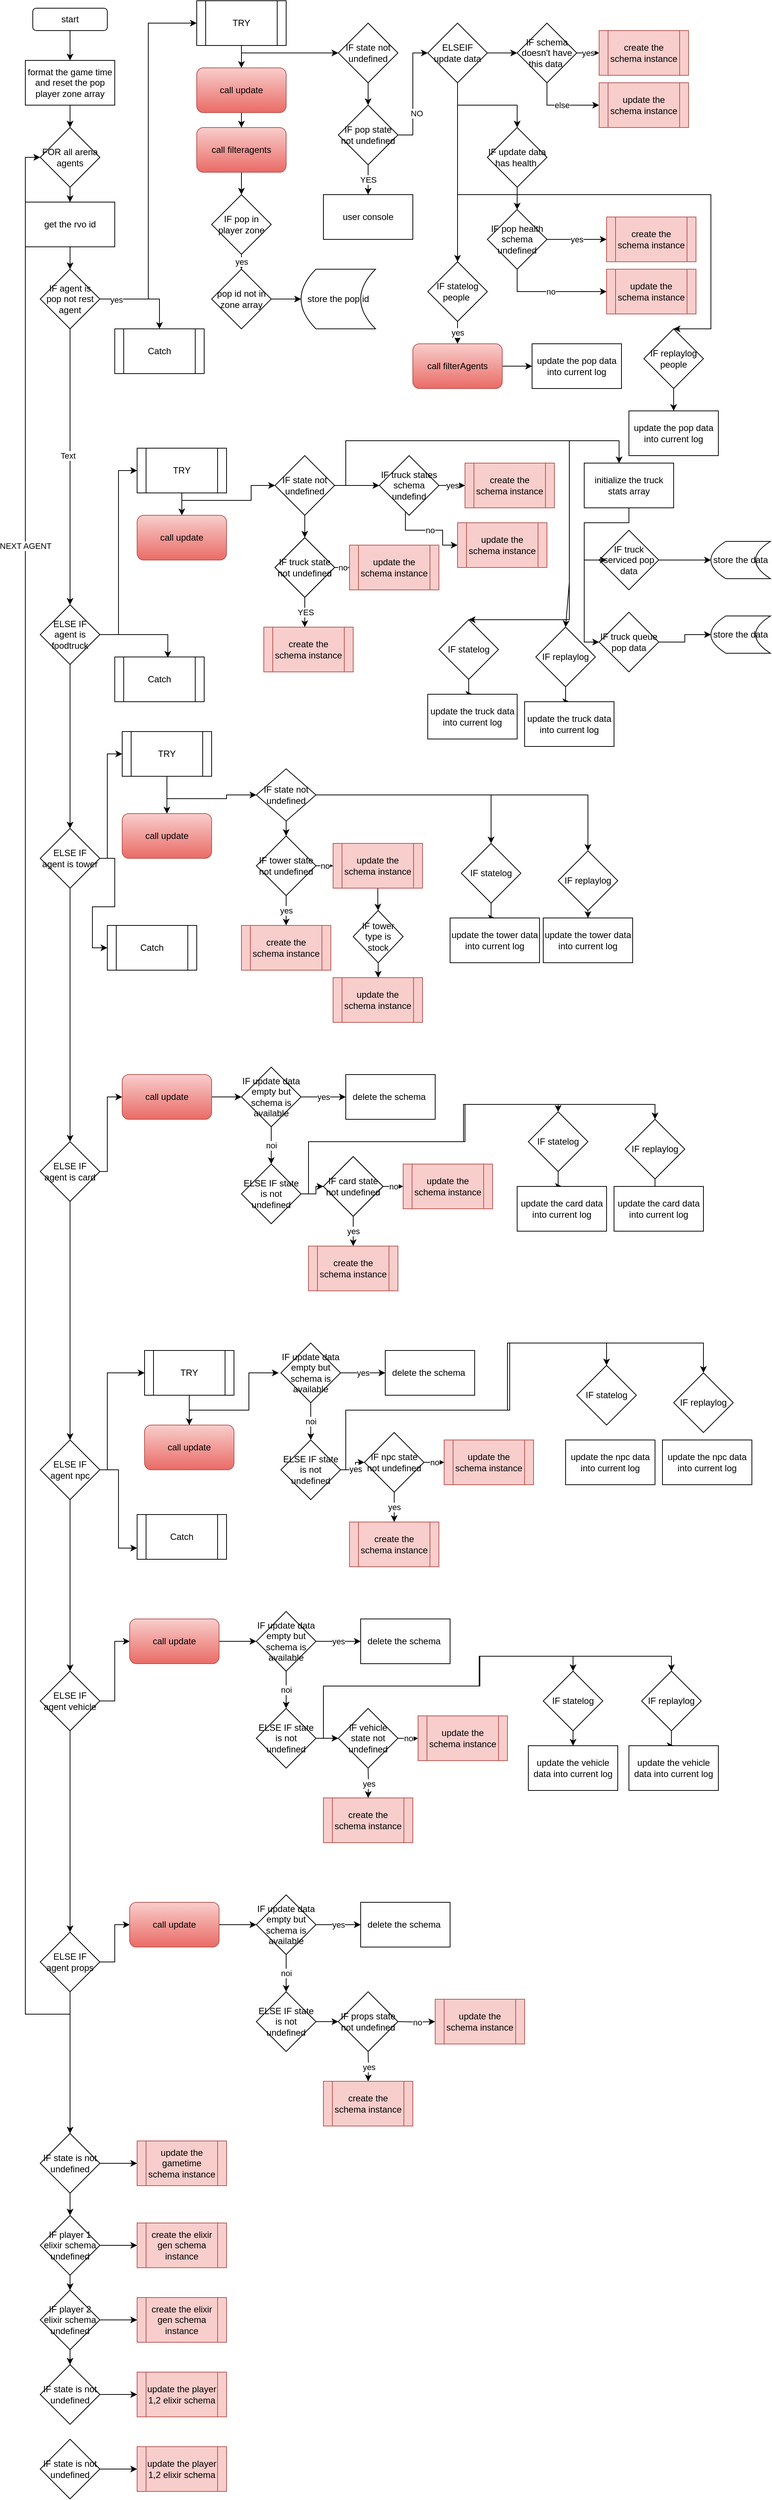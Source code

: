 <mxfile version="17.4.6" type="github">
  <diagram id="5fncajlDtrCnJXy9b40n" name="Page-1">
    <mxGraphModel dx="1888" dy="579" grid="1" gridSize="10" guides="1" tooltips="1" connect="1" arrows="1" fold="1" page="1" pageScale="1" pageWidth="850" pageHeight="1100" math="0" shadow="0">
      <root>
        <mxCell id="0" />
        <mxCell id="1" parent="0" />
        <mxCell id="dib6iKje-ptkpL54VLFL-3" value="" style="edgeStyle=orthogonalEdgeStyle;rounded=0;orthogonalLoop=1;jettySize=auto;html=1;fontColor=#000000;" edge="1" parent="1" source="dib6iKje-ptkpL54VLFL-1" target="dib6iKje-ptkpL54VLFL-2">
          <mxGeometry relative="1" as="geometry" />
        </mxCell>
        <mxCell id="dib6iKje-ptkpL54VLFL-1" value="start" style="rounded=1;whiteSpace=wrap;html=1;fontColor=#000000;" vertex="1" parent="1">
          <mxGeometry x="20" y="20" width="100" height="30" as="geometry" />
        </mxCell>
        <mxCell id="dib6iKje-ptkpL54VLFL-5" value="" style="edgeStyle=orthogonalEdgeStyle;rounded=0;orthogonalLoop=1;jettySize=auto;html=1;fontColor=#000000;" edge="1" parent="1" source="dib6iKje-ptkpL54VLFL-2" target="dib6iKje-ptkpL54VLFL-4">
          <mxGeometry relative="1" as="geometry" />
        </mxCell>
        <mxCell id="dib6iKje-ptkpL54VLFL-2" value="format the game time and reset the pop player zone array" style="rounded=0;whiteSpace=wrap;html=1;fontColor=#000000;" vertex="1" parent="1">
          <mxGeometry x="10" y="90" width="120" height="60" as="geometry" />
        </mxCell>
        <mxCell id="dib6iKje-ptkpL54VLFL-7" value="" style="edgeStyle=orthogonalEdgeStyle;rounded=0;orthogonalLoop=1;jettySize=auto;html=1;fontColor=#000000;" edge="1" parent="1" source="dib6iKje-ptkpL54VLFL-4" target="dib6iKje-ptkpL54VLFL-6">
          <mxGeometry relative="1" as="geometry" />
        </mxCell>
        <mxCell id="dib6iKje-ptkpL54VLFL-4" value="FOR all arena agents" style="rhombus;whiteSpace=wrap;html=1;fontColor=#000000;" vertex="1" parent="1">
          <mxGeometry x="30" y="180" width="80" height="80" as="geometry" />
        </mxCell>
        <mxCell id="dib6iKje-ptkpL54VLFL-9" value="" style="edgeStyle=orthogonalEdgeStyle;rounded=0;orthogonalLoop=1;jettySize=auto;html=1;fontColor=#000000;" edge="1" parent="1" source="dib6iKje-ptkpL54VLFL-6" target="dib6iKje-ptkpL54VLFL-8">
          <mxGeometry relative="1" as="geometry" />
        </mxCell>
        <mxCell id="dib6iKje-ptkpL54VLFL-6" value="get the rvo id" style="whiteSpace=wrap;html=1;fontColor=#000000;" vertex="1" parent="1">
          <mxGeometry x="10" y="280" width="120" height="60" as="geometry" />
        </mxCell>
        <mxCell id="dib6iKje-ptkpL54VLFL-11" style="edgeStyle=orthogonalEdgeStyle;rounded=0;orthogonalLoop=1;jettySize=auto;html=1;entryX=0;entryY=0.5;entryDx=0;entryDy=0;fontColor=#000000;" edge="1" parent="1" source="dib6iKje-ptkpL54VLFL-8" target="dib6iKje-ptkpL54VLFL-10">
          <mxGeometry relative="1" as="geometry" />
        </mxCell>
        <mxCell id="dib6iKje-ptkpL54VLFL-66" style="edgeStyle=orthogonalEdgeStyle;rounded=0;orthogonalLoop=1;jettySize=auto;html=1;entryX=0.5;entryY=0;entryDx=0;entryDy=0;fontColor=#000000;" edge="1" parent="1" source="dib6iKje-ptkpL54VLFL-8" target="dib6iKje-ptkpL54VLFL-65">
          <mxGeometry relative="1" as="geometry" />
        </mxCell>
        <mxCell id="dib6iKje-ptkpL54VLFL-69" value="yes" style="edgeLabel;html=1;align=center;verticalAlign=middle;resizable=0;points=[];fontColor=#000000;" vertex="1" connectable="0" parent="dib6iKje-ptkpL54VLFL-66">
          <mxGeometry x="-0.637" y="-1" relative="1" as="geometry">
            <mxPoint as="offset" />
          </mxGeometry>
        </mxCell>
        <mxCell id="dib6iKje-ptkpL54VLFL-68" value="" style="edgeStyle=orthogonalEdgeStyle;rounded=0;orthogonalLoop=1;jettySize=auto;html=1;fontColor=#000000;" edge="1" parent="1" source="dib6iKje-ptkpL54VLFL-8" target="dib6iKje-ptkpL54VLFL-67">
          <mxGeometry relative="1" as="geometry" />
        </mxCell>
        <mxCell id="dib6iKje-ptkpL54VLFL-70" value="Text" style="edgeLabel;html=1;align=center;verticalAlign=middle;resizable=0;points=[];fontColor=#000000;" vertex="1" connectable="0" parent="dib6iKje-ptkpL54VLFL-68">
          <mxGeometry x="-0.081" y="-3" relative="1" as="geometry">
            <mxPoint as="offset" />
          </mxGeometry>
        </mxCell>
        <mxCell id="dib6iKje-ptkpL54VLFL-8" value="IF agent is pop not rest agent" style="rhombus;whiteSpace=wrap;html=1;fontColor=#000000;" vertex="1" parent="1">
          <mxGeometry x="30" y="370" width="80" height="80" as="geometry" />
        </mxCell>
        <mxCell id="dib6iKje-ptkpL54VLFL-13" value="" style="edgeStyle=orthogonalEdgeStyle;rounded=0;orthogonalLoop=1;jettySize=auto;html=1;fontColor=#000000;" edge="1" parent="1" source="dib6iKje-ptkpL54VLFL-10" target="dib6iKje-ptkpL54VLFL-12">
          <mxGeometry relative="1" as="geometry" />
        </mxCell>
        <mxCell id="dib6iKje-ptkpL54VLFL-26" value="" style="edgeStyle=orthogonalEdgeStyle;rounded=0;orthogonalLoop=1;jettySize=auto;html=1;fontColor=#000000;" edge="1" parent="1" source="dib6iKje-ptkpL54VLFL-10" target="dib6iKje-ptkpL54VLFL-25">
          <mxGeometry relative="1" as="geometry">
            <Array as="points">
              <mxPoint x="300" y="80" />
            </Array>
          </mxGeometry>
        </mxCell>
        <mxCell id="dib6iKje-ptkpL54VLFL-10" value="TRY" style="shape=process;whiteSpace=wrap;html=1;backgroundOutline=1;fontColor=#000000;" vertex="1" parent="1">
          <mxGeometry x="240" y="10" width="120" height="60" as="geometry" />
        </mxCell>
        <mxCell id="dib6iKje-ptkpL54VLFL-16" value="" style="edgeStyle=orthogonalEdgeStyle;rounded=0;orthogonalLoop=1;jettySize=auto;html=1;fontColor=#000000;" edge="1" parent="1" source="dib6iKje-ptkpL54VLFL-12" target="dib6iKje-ptkpL54VLFL-15">
          <mxGeometry relative="1" as="geometry" />
        </mxCell>
        <mxCell id="dib6iKje-ptkpL54VLFL-12" value="call&amp;nbsp;update" style="rounded=1;whiteSpace=wrap;html=1;fillColor=#f8cecc;gradientColor=#ea6b66;strokeColor=#b85450;" vertex="1" parent="1">
          <mxGeometry x="240" y="100" width="120" height="60" as="geometry" />
        </mxCell>
        <mxCell id="dib6iKje-ptkpL54VLFL-18" value="" style="edgeStyle=orthogonalEdgeStyle;rounded=0;orthogonalLoop=1;jettySize=auto;html=1;fontColor=#000000;" edge="1" parent="1" source="dib6iKje-ptkpL54VLFL-15" target="dib6iKje-ptkpL54VLFL-17">
          <mxGeometry relative="1" as="geometry" />
        </mxCell>
        <mxCell id="dib6iKje-ptkpL54VLFL-15" value="call filteragents" style="rounded=1;whiteSpace=wrap;html=1;fillColor=#f8cecc;gradientColor=#ea6b66;strokeColor=#b85450;" vertex="1" parent="1">
          <mxGeometry x="240" y="180" width="120" height="60" as="geometry" />
        </mxCell>
        <mxCell id="dib6iKje-ptkpL54VLFL-20" value="yes" style="edgeStyle=orthogonalEdgeStyle;rounded=0;orthogonalLoop=1;jettySize=auto;html=1;fontColor=#000000;" edge="1" parent="1" source="dib6iKje-ptkpL54VLFL-17" target="dib6iKje-ptkpL54VLFL-19">
          <mxGeometry relative="1" as="geometry" />
        </mxCell>
        <mxCell id="dib6iKje-ptkpL54VLFL-17" value="IF pop in player zone" style="rhombus;whiteSpace=wrap;html=1;fontColor=#000000;" vertex="1" parent="1">
          <mxGeometry x="260" y="270" width="80" height="80" as="geometry" />
        </mxCell>
        <mxCell id="dib6iKje-ptkpL54VLFL-24" value="" style="edgeStyle=orthogonalEdgeStyle;rounded=0;orthogonalLoop=1;jettySize=auto;html=1;fontColor=#000000;" edge="1" parent="1" source="dib6iKje-ptkpL54VLFL-19" target="dib6iKje-ptkpL54VLFL-23">
          <mxGeometry relative="1" as="geometry" />
        </mxCell>
        <mxCell id="dib6iKje-ptkpL54VLFL-19" value="pop id not in zone array" style="rhombus;whiteSpace=wrap;html=1;fontColor=#000000;" vertex="1" parent="1">
          <mxGeometry x="260" y="370" width="80" height="80" as="geometry" />
        </mxCell>
        <mxCell id="dib6iKje-ptkpL54VLFL-23" value="store the pop id" style="shape=dataStorage;whiteSpace=wrap;html=1;fixedSize=1;fontColor=#000000;" vertex="1" parent="1">
          <mxGeometry x="380" y="370" width="100" height="80" as="geometry" />
        </mxCell>
        <mxCell id="dib6iKje-ptkpL54VLFL-28" value="" style="edgeStyle=orthogonalEdgeStyle;rounded=0;orthogonalLoop=1;jettySize=auto;html=1;fontColor=#000000;" edge="1" parent="1" source="dib6iKje-ptkpL54VLFL-25" target="dib6iKje-ptkpL54VLFL-27">
          <mxGeometry relative="1" as="geometry" />
        </mxCell>
        <mxCell id="dib6iKje-ptkpL54VLFL-25" value="IF state not undefined" style="rhombus;whiteSpace=wrap;html=1;fontColor=#000000;" vertex="1" parent="1">
          <mxGeometry x="430" y="40" width="80" height="80" as="geometry" />
        </mxCell>
        <mxCell id="dib6iKje-ptkpL54VLFL-30" value="YES" style="edgeStyle=orthogonalEdgeStyle;rounded=0;orthogonalLoop=1;jettySize=auto;html=1;fontColor=#000000;" edge="1" parent="1" source="dib6iKje-ptkpL54VLFL-27" target="dib6iKje-ptkpL54VLFL-29">
          <mxGeometry relative="1" as="geometry" />
        </mxCell>
        <mxCell id="dib6iKje-ptkpL54VLFL-32" value="" style="edgeStyle=orthogonalEdgeStyle;rounded=0;orthogonalLoop=1;jettySize=auto;html=1;fontColor=#000000;" edge="1" parent="1" source="dib6iKje-ptkpL54VLFL-27" target="dib6iKje-ptkpL54VLFL-31">
          <mxGeometry relative="1" as="geometry">
            <Array as="points">
              <mxPoint x="530" y="190" />
              <mxPoint x="530" y="80" />
            </Array>
          </mxGeometry>
        </mxCell>
        <mxCell id="dib6iKje-ptkpL54VLFL-33" value="NO" style="edgeLabel;html=1;align=center;verticalAlign=middle;resizable=0;points=[];fontColor=#000000;" vertex="1" connectable="0" parent="dib6iKje-ptkpL54VLFL-32">
          <mxGeometry x="-0.344" y="-5" relative="1" as="geometry">
            <mxPoint as="offset" />
          </mxGeometry>
        </mxCell>
        <mxCell id="dib6iKje-ptkpL54VLFL-27" value="IF pop state not undefined" style="rhombus;whiteSpace=wrap;html=1;fontColor=#000000;" vertex="1" parent="1">
          <mxGeometry x="430" y="150" width="80" height="80" as="geometry" />
        </mxCell>
        <mxCell id="dib6iKje-ptkpL54VLFL-29" value="user console" style="whiteSpace=wrap;html=1;fontColor=#000000;" vertex="1" parent="1">
          <mxGeometry x="410" y="270" width="120" height="60" as="geometry" />
        </mxCell>
        <mxCell id="dib6iKje-ptkpL54VLFL-35" value="" style="edgeStyle=orthogonalEdgeStyle;rounded=0;orthogonalLoop=1;jettySize=auto;html=1;fontColor=#000000;" edge="1" parent="1" source="dib6iKje-ptkpL54VLFL-31" target="dib6iKje-ptkpL54VLFL-34">
          <mxGeometry relative="1" as="geometry" />
        </mxCell>
        <mxCell id="dib6iKje-ptkpL54VLFL-41" value="" style="edgeStyle=orthogonalEdgeStyle;rounded=0;orthogonalLoop=1;jettySize=auto;html=1;fontColor=#000000;" edge="1" parent="1" source="dib6iKje-ptkpL54VLFL-31" target="dib6iKje-ptkpL54VLFL-40">
          <mxGeometry relative="1" as="geometry" />
        </mxCell>
        <mxCell id="dib6iKje-ptkpL54VLFL-52" style="edgeStyle=orthogonalEdgeStyle;rounded=0;orthogonalLoop=1;jettySize=auto;html=1;entryX=0.5;entryY=0;entryDx=0;entryDy=0;fontColor=#000000;" edge="1" parent="1" source="dib6iKje-ptkpL54VLFL-31" target="dib6iKje-ptkpL54VLFL-51">
          <mxGeometry relative="1" as="geometry" />
        </mxCell>
        <mxCell id="dib6iKje-ptkpL54VLFL-31" value="ELSEIF update data" style="rhombus;whiteSpace=wrap;html=1;fontColor=#000000;" vertex="1" parent="1">
          <mxGeometry x="550" y="40" width="80" height="80" as="geometry" />
        </mxCell>
        <mxCell id="dib6iKje-ptkpL54VLFL-37" value="yes" style="edgeStyle=orthogonalEdgeStyle;rounded=0;orthogonalLoop=1;jettySize=auto;html=1;fontColor=#000000;" edge="1" parent="1" source="dib6iKje-ptkpL54VLFL-34" target="dib6iKje-ptkpL54VLFL-36">
          <mxGeometry relative="1" as="geometry" />
        </mxCell>
        <mxCell id="dib6iKje-ptkpL54VLFL-39" value="else" style="edgeStyle=orthogonalEdgeStyle;rounded=0;orthogonalLoop=1;jettySize=auto;html=1;fontColor=#000000;" edge="1" parent="1" source="dib6iKje-ptkpL54VLFL-34" target="dib6iKje-ptkpL54VLFL-38">
          <mxGeometry relative="1" as="geometry">
            <Array as="points">
              <mxPoint x="710" y="130" />
              <mxPoint x="710" y="130" />
            </Array>
          </mxGeometry>
        </mxCell>
        <mxCell id="dib6iKje-ptkpL54VLFL-34" value="IF schema doesn&#39;t have this data&amp;nbsp;" style="rhombus;whiteSpace=wrap;html=1;fontColor=#000000;" vertex="1" parent="1">
          <mxGeometry x="670" y="40" width="80" height="80" as="geometry" />
        </mxCell>
        <mxCell id="dib6iKje-ptkpL54VLFL-36" value="create the schema instance" style="shape=process;whiteSpace=wrap;html=1;backgroundOutline=1;fillColor=#f8cecc;strokeColor=#b85450;" vertex="1" parent="1">
          <mxGeometry x="780" y="50" width="120" height="60" as="geometry" />
        </mxCell>
        <mxCell id="dib6iKje-ptkpL54VLFL-38" value="update the schema instance" style="shape=process;whiteSpace=wrap;html=1;backgroundOutline=1;fillColor=#f8cecc;strokeColor=#b85450;" vertex="1" parent="1">
          <mxGeometry x="780" y="120" width="120" height="60" as="geometry" />
        </mxCell>
        <mxCell id="dib6iKje-ptkpL54VLFL-43" value="" style="edgeStyle=orthogonalEdgeStyle;rounded=0;orthogonalLoop=1;jettySize=auto;html=1;fontColor=#000000;" edge="1" parent="1" source="dib6iKje-ptkpL54VLFL-40" target="dib6iKje-ptkpL54VLFL-42">
          <mxGeometry relative="1" as="geometry" />
        </mxCell>
        <mxCell id="dib6iKje-ptkpL54VLFL-40" value="IF update data has health&amp;nbsp;" style="rhombus;whiteSpace=wrap;html=1;fontColor=#000000;" vertex="1" parent="1">
          <mxGeometry x="630" y="180" width="80" height="80" as="geometry" />
        </mxCell>
        <mxCell id="dib6iKje-ptkpL54VLFL-45" value="yes" style="edgeStyle=orthogonalEdgeStyle;rounded=0;orthogonalLoop=1;jettySize=auto;html=1;fontColor=#000000;" edge="1" parent="1" source="dib6iKje-ptkpL54VLFL-42" target="dib6iKje-ptkpL54VLFL-44">
          <mxGeometry relative="1" as="geometry" />
        </mxCell>
        <mxCell id="dib6iKje-ptkpL54VLFL-49" value="no" style="edgeStyle=orthogonalEdgeStyle;rounded=0;orthogonalLoop=1;jettySize=auto;html=1;entryX=0;entryY=0.5;entryDx=0;entryDy=0;fontColor=#000000;" edge="1" parent="1" source="dib6iKje-ptkpL54VLFL-42" target="dib6iKje-ptkpL54VLFL-48">
          <mxGeometry relative="1" as="geometry">
            <Array as="points">
              <mxPoint x="670" y="400" />
            </Array>
          </mxGeometry>
        </mxCell>
        <mxCell id="dib6iKje-ptkpL54VLFL-42" value="IF pop health schema undefined" style="rhombus;whiteSpace=wrap;html=1;fontColor=#000000;" vertex="1" parent="1">
          <mxGeometry x="630" y="290" width="80" height="80" as="geometry" />
        </mxCell>
        <mxCell id="dib6iKje-ptkpL54VLFL-44" value="create the schema instance" style="shape=process;whiteSpace=wrap;html=1;backgroundOutline=1;fillColor=#f8cecc;strokeColor=#b85450;" vertex="1" parent="1">
          <mxGeometry x="790" y="300" width="120" height="60" as="geometry" />
        </mxCell>
        <mxCell id="dib6iKje-ptkpL54VLFL-48" value="update the schema instance" style="shape=process;whiteSpace=wrap;html=1;backgroundOutline=1;fillColor=#f8cecc;strokeColor=#b85450;" vertex="1" parent="1">
          <mxGeometry x="790" y="370" width="120" height="60" as="geometry" />
        </mxCell>
        <mxCell id="dib6iKje-ptkpL54VLFL-54" value="yes" style="edgeStyle=orthogonalEdgeStyle;rounded=0;orthogonalLoop=1;jettySize=auto;html=1;fontColor=#000000;" edge="1" parent="1" source="dib6iKje-ptkpL54VLFL-51" target="dib6iKje-ptkpL54VLFL-53">
          <mxGeometry relative="1" as="geometry" />
        </mxCell>
        <mxCell id="dib6iKje-ptkpL54VLFL-60" style="edgeStyle=orthogonalEdgeStyle;rounded=0;orthogonalLoop=1;jettySize=auto;html=1;fontColor=#000000;" edge="1" parent="1" source="dib6iKje-ptkpL54VLFL-51" target="dib6iKje-ptkpL54VLFL-59">
          <mxGeometry relative="1" as="geometry">
            <Array as="points">
              <mxPoint x="590" y="270" />
              <mxPoint x="930" y="270" />
              <mxPoint x="930" y="450" />
            </Array>
          </mxGeometry>
        </mxCell>
        <mxCell id="dib6iKje-ptkpL54VLFL-51" value="IF statelog people&amp;nbsp;" style="rhombus;whiteSpace=wrap;html=1;fontColor=#000000;" vertex="1" parent="1">
          <mxGeometry x="550" y="360" width="80" height="80" as="geometry" />
        </mxCell>
        <mxCell id="dib6iKje-ptkpL54VLFL-56" value="" style="edgeStyle=orthogonalEdgeStyle;rounded=0;orthogonalLoop=1;jettySize=auto;html=1;fontColor=#000000;" edge="1" parent="1" source="dib6iKje-ptkpL54VLFL-53">
          <mxGeometry relative="1" as="geometry">
            <mxPoint x="690" y="500" as="targetPoint" />
          </mxGeometry>
        </mxCell>
        <mxCell id="dib6iKje-ptkpL54VLFL-53" value="call filterAgents" style="rounded=1;whiteSpace=wrap;html=1;fillColor=#f8cecc;gradientColor=#ea6b66;strokeColor=#b85450;" vertex="1" parent="1">
          <mxGeometry x="530" y="470" width="120" height="60" as="geometry" />
        </mxCell>
        <mxCell id="dib6iKje-ptkpL54VLFL-57" value="update the pop data into current log" style="rounded=0;whiteSpace=wrap;html=1;fontColor=#000000;" vertex="1" parent="1">
          <mxGeometry x="690" y="470" width="120" height="60" as="geometry" />
        </mxCell>
        <mxCell id="dib6iKje-ptkpL54VLFL-62" value="" style="edgeStyle=orthogonalEdgeStyle;rounded=0;orthogonalLoop=1;jettySize=auto;html=1;fontColor=#000000;" edge="1" parent="1" source="dib6iKje-ptkpL54VLFL-59" target="dib6iKje-ptkpL54VLFL-61">
          <mxGeometry relative="1" as="geometry" />
        </mxCell>
        <mxCell id="dib6iKje-ptkpL54VLFL-59" value="IF replaylog people" style="rhombus;whiteSpace=wrap;html=1;fontColor=#000000;" vertex="1" parent="1">
          <mxGeometry x="840" y="450" width="80" height="80" as="geometry" />
        </mxCell>
        <mxCell id="dib6iKje-ptkpL54VLFL-61" value="update the pop data into current log" style="rounded=0;whiteSpace=wrap;html=1;fontColor=#000000;" vertex="1" parent="1">
          <mxGeometry x="820" y="560" width="120" height="60" as="geometry" />
        </mxCell>
        <mxCell id="dib6iKje-ptkpL54VLFL-65" value="Catch" style="shape=process;whiteSpace=wrap;html=1;backgroundOutline=1;fontColor=#000000;" vertex="1" parent="1">
          <mxGeometry x="130" y="450" width="120" height="60" as="geometry" />
        </mxCell>
        <mxCell id="dib6iKje-ptkpL54VLFL-72" style="edgeStyle=orthogonalEdgeStyle;rounded=0;orthogonalLoop=1;jettySize=auto;html=1;entryX=0;entryY=0.5;entryDx=0;entryDy=0;fontColor=#000000;" edge="1" parent="1" source="dib6iKje-ptkpL54VLFL-67" target="dib6iKje-ptkpL54VLFL-71">
          <mxGeometry relative="1" as="geometry" />
        </mxCell>
        <mxCell id="dib6iKje-ptkpL54VLFL-127" style="edgeStyle=orthogonalEdgeStyle;rounded=0;orthogonalLoop=1;jettySize=auto;html=1;entryX=0.593;entryY=0.017;entryDx=0;entryDy=0;entryPerimeter=0;fontColor=#000000;" edge="1" parent="1" source="dib6iKje-ptkpL54VLFL-67" target="dib6iKje-ptkpL54VLFL-126">
          <mxGeometry relative="1" as="geometry" />
        </mxCell>
        <mxCell id="dib6iKje-ptkpL54VLFL-129" value="" style="edgeStyle=orthogonalEdgeStyle;rounded=0;orthogonalLoop=1;jettySize=auto;html=1;fontColor=#000000;" edge="1" parent="1" source="dib6iKje-ptkpL54VLFL-67" target="dib6iKje-ptkpL54VLFL-128">
          <mxGeometry relative="1" as="geometry" />
        </mxCell>
        <mxCell id="dib6iKje-ptkpL54VLFL-67" value="ELSE IF agent is foodtruck" style="rhombus;whiteSpace=wrap;html=1;fontColor=#000000;" vertex="1" parent="1">
          <mxGeometry x="30" y="820" width="80" height="80" as="geometry" />
        </mxCell>
        <mxCell id="dib6iKje-ptkpL54VLFL-74" value="" style="edgeStyle=orthogonalEdgeStyle;rounded=0;orthogonalLoop=1;jettySize=auto;html=1;fontColor=#000000;" edge="1" parent="1" source="dib6iKje-ptkpL54VLFL-71" target="dib6iKje-ptkpL54VLFL-73">
          <mxGeometry relative="1" as="geometry" />
        </mxCell>
        <mxCell id="dib6iKje-ptkpL54VLFL-76" style="edgeStyle=orthogonalEdgeStyle;rounded=0;orthogonalLoop=1;jettySize=auto;html=1;entryX=0;entryY=0.5;entryDx=0;entryDy=0;fontColor=#000000;" edge="1" parent="1" source="dib6iKje-ptkpL54VLFL-71" target="dib6iKje-ptkpL54VLFL-75">
          <mxGeometry relative="1" as="geometry">
            <Array as="points">
              <mxPoint x="220" y="680" />
              <mxPoint x="313" y="680" />
              <mxPoint x="313" y="660" />
            </Array>
          </mxGeometry>
        </mxCell>
        <mxCell id="dib6iKje-ptkpL54VLFL-71" value="TRY" style="shape=process;whiteSpace=wrap;html=1;backgroundOutline=1;fontColor=#000000;" vertex="1" parent="1">
          <mxGeometry x="160" y="610" width="120" height="60" as="geometry" />
        </mxCell>
        <mxCell id="dib6iKje-ptkpL54VLFL-73" value="call&amp;nbsp;update" style="rounded=1;whiteSpace=wrap;html=1;fillColor=#f8cecc;gradientColor=#ea6b66;strokeColor=#b85450;" vertex="1" parent="1">
          <mxGeometry x="160" y="700" width="120" height="60" as="geometry" />
        </mxCell>
        <mxCell id="dib6iKje-ptkpL54VLFL-81" value="" style="edgeStyle=orthogonalEdgeStyle;rounded=0;orthogonalLoop=1;jettySize=auto;html=1;fontColor=#000000;" edge="1" parent="1" source="dib6iKje-ptkpL54VLFL-75" target="dib6iKje-ptkpL54VLFL-79">
          <mxGeometry relative="1" as="geometry" />
        </mxCell>
        <mxCell id="dib6iKje-ptkpL54VLFL-86" value="" style="edgeStyle=orthogonalEdgeStyle;rounded=0;orthogonalLoop=1;jettySize=auto;html=1;fontColor=#000000;" edge="1" parent="1" source="dib6iKje-ptkpL54VLFL-75" target="dib6iKje-ptkpL54VLFL-82">
          <mxGeometry relative="1" as="geometry" />
        </mxCell>
        <mxCell id="dib6iKje-ptkpL54VLFL-99" style="edgeStyle=orthogonalEdgeStyle;rounded=0;orthogonalLoop=1;jettySize=auto;html=1;entryX=0.39;entryY=0.003;entryDx=0;entryDy=0;entryPerimeter=0;fontColor=#000000;" edge="1" parent="1" source="dib6iKje-ptkpL54VLFL-75" target="dib6iKje-ptkpL54VLFL-98">
          <mxGeometry relative="1" as="geometry">
            <Array as="points">
              <mxPoint x="440" y="660" />
              <mxPoint x="440" y="600" />
              <mxPoint x="807" y="600" />
            </Array>
          </mxGeometry>
        </mxCell>
        <mxCell id="dib6iKje-ptkpL54VLFL-117" style="edgeStyle=orthogonalEdgeStyle;rounded=0;orthogonalLoop=1;jettySize=auto;html=1;entryX=0.5;entryY=0;entryDx=0;entryDy=0;fontColor=#000000;" edge="1" parent="1" source="dib6iKje-ptkpL54VLFL-75" target="dib6iKje-ptkpL54VLFL-114">
          <mxGeometry relative="1" as="geometry">
            <Array as="points">
              <mxPoint x="440" y="660" />
              <mxPoint x="440" y="600" />
              <mxPoint x="740" y="600" />
              <mxPoint x="740" y="840" />
            </Array>
          </mxGeometry>
        </mxCell>
        <mxCell id="dib6iKje-ptkpL54VLFL-75" value="IF state not undefined" style="rhombus;whiteSpace=wrap;html=1;fontColor=#000000;" vertex="1" parent="1">
          <mxGeometry x="345" y="620" width="80" height="80" as="geometry" />
        </mxCell>
        <mxCell id="dib6iKje-ptkpL54VLFL-78" value="YES" style="edgeStyle=orthogonalEdgeStyle;rounded=0;orthogonalLoop=1;jettySize=auto;html=1;fontColor=#000000;" edge="1" parent="1" source="dib6iKje-ptkpL54VLFL-79">
          <mxGeometry relative="1" as="geometry">
            <mxPoint x="385" y="850" as="targetPoint" />
          </mxGeometry>
        </mxCell>
        <mxCell id="dib6iKje-ptkpL54VLFL-84" value="no" style="edgeStyle=orthogonalEdgeStyle;rounded=0;orthogonalLoop=1;jettySize=auto;html=1;fontColor=#000000;" edge="1" parent="1" source="dib6iKje-ptkpL54VLFL-79">
          <mxGeometry relative="1" as="geometry">
            <mxPoint x="445" y="770" as="targetPoint" />
          </mxGeometry>
        </mxCell>
        <mxCell id="dib6iKje-ptkpL54VLFL-79" value="IF truck state not undefined" style="rhombus;whiteSpace=wrap;html=1;fontColor=#000000;" vertex="1" parent="1">
          <mxGeometry x="345" y="730" width="80" height="80" as="geometry" />
        </mxCell>
        <mxCell id="dib6iKje-ptkpL54VLFL-92" value="yes" style="edgeStyle=orthogonalEdgeStyle;rounded=0;orthogonalLoop=1;jettySize=auto;html=1;fontColor=#000000;" edge="1" parent="1" source="dib6iKje-ptkpL54VLFL-82" target="dib6iKje-ptkpL54VLFL-91">
          <mxGeometry relative="1" as="geometry" />
        </mxCell>
        <mxCell id="dib6iKje-ptkpL54VLFL-97" value="no" style="edgeStyle=orthogonalEdgeStyle;rounded=0;orthogonalLoop=1;jettySize=auto;html=1;entryX=0;entryY=0.5;entryDx=0;entryDy=0;fontColor=#000000;" edge="1" parent="1" source="dib6iKje-ptkpL54VLFL-82" target="dib6iKje-ptkpL54VLFL-96">
          <mxGeometry relative="1" as="geometry">
            <Array as="points">
              <mxPoint x="520" y="720" />
              <mxPoint x="570" y="720" />
              <mxPoint x="570" y="740" />
            </Array>
          </mxGeometry>
        </mxCell>
        <mxCell id="dib6iKje-ptkpL54VLFL-82" value="IF truck states schema undefind" style="rhombus;whiteSpace=wrap;html=1;fontColor=#000000;" vertex="1" parent="1">
          <mxGeometry x="485" y="620" width="80" height="80" as="geometry" />
        </mxCell>
        <mxCell id="dib6iKje-ptkpL54VLFL-89" value="create the schema instance" style="shape=process;whiteSpace=wrap;html=1;backgroundOutline=1;fillColor=#f8cecc;strokeColor=#b85450;" vertex="1" parent="1">
          <mxGeometry x="330" y="850" width="120" height="60" as="geometry" />
        </mxCell>
        <mxCell id="dib6iKje-ptkpL54VLFL-90" value="update the schema instance" style="shape=process;whiteSpace=wrap;html=1;backgroundOutline=1;fillColor=#f8cecc;strokeColor=#b85450;" vertex="1" parent="1">
          <mxGeometry x="445" y="740" width="120" height="60" as="geometry" />
        </mxCell>
        <mxCell id="dib6iKje-ptkpL54VLFL-91" value="create the schema instance" style="shape=process;whiteSpace=wrap;html=1;backgroundOutline=1;fillColor=#f8cecc;strokeColor=#b85450;" vertex="1" parent="1">
          <mxGeometry x="600" y="630" width="120" height="60" as="geometry" />
        </mxCell>
        <mxCell id="dib6iKje-ptkpL54VLFL-96" value="update the schema instance" style="shape=process;whiteSpace=wrap;html=1;backgroundOutline=1;fillColor=#f8cecc;strokeColor=#b85450;" vertex="1" parent="1">
          <mxGeometry x="590" y="710" width="120" height="60" as="geometry" />
        </mxCell>
        <mxCell id="dib6iKje-ptkpL54VLFL-108" style="edgeStyle=orthogonalEdgeStyle;rounded=0;orthogonalLoop=1;jettySize=auto;html=1;entryX=0;entryY=0.5;entryDx=0;entryDy=0;fontColor=#000000;exitX=0.5;exitY=1;exitDx=0;exitDy=0;" edge="1" parent="1" source="dib6iKje-ptkpL54VLFL-98" target="dib6iKje-ptkpL54VLFL-104">
          <mxGeometry relative="1" as="geometry">
            <Array as="points">
              <mxPoint x="820" y="710" />
              <mxPoint x="760" y="710" />
              <mxPoint x="760" y="870" />
            </Array>
          </mxGeometry>
        </mxCell>
        <mxCell id="dib6iKje-ptkpL54VLFL-98" value="initialize the truck stats array" style="rounded=0;whiteSpace=wrap;html=1;fontColor=#000000;" vertex="1" parent="1">
          <mxGeometry x="760" y="630" width="120" height="60" as="geometry" />
        </mxCell>
        <mxCell id="dib6iKje-ptkpL54VLFL-103" value="" style="edgeStyle=orthogonalEdgeStyle;rounded=0;orthogonalLoop=1;jettySize=auto;html=1;fontColor=#000000;" edge="1" parent="1" source="dib6iKje-ptkpL54VLFL-100" target="dib6iKje-ptkpL54VLFL-102">
          <mxGeometry relative="1" as="geometry" />
        </mxCell>
        <mxCell id="dib6iKje-ptkpL54VLFL-100" value="IF truck serviced pop data" style="rhombus;whiteSpace=wrap;html=1;fontColor=#000000;rounded=0;" vertex="1" parent="1">
          <mxGeometry x="780" y="720" width="80" height="80" as="geometry" />
        </mxCell>
        <mxCell id="dib6iKje-ptkpL54VLFL-102" value="store the data" style="shape=dataStorage;whiteSpace=wrap;html=1;fixedSize=1;fontColor=#000000;" vertex="1" parent="1">
          <mxGeometry x="930" y="735" width="80" height="50" as="geometry" />
        </mxCell>
        <mxCell id="dib6iKje-ptkpL54VLFL-107" value="" style="edgeStyle=orthogonalEdgeStyle;rounded=0;orthogonalLoop=1;jettySize=auto;html=1;fontColor=#000000;" edge="1" parent="1" source="dib6iKje-ptkpL54VLFL-104" target="dib6iKje-ptkpL54VLFL-106">
          <mxGeometry relative="1" as="geometry" />
        </mxCell>
        <mxCell id="dib6iKje-ptkpL54VLFL-104" value="IF truck queue pop data" style="rhombus;whiteSpace=wrap;html=1;fontColor=#000000;rounded=0;" vertex="1" parent="1">
          <mxGeometry x="780" y="830" width="80" height="80" as="geometry" />
        </mxCell>
        <mxCell id="dib6iKje-ptkpL54VLFL-106" value="store the data" style="shape=dataStorage;whiteSpace=wrap;html=1;fixedSize=1;fontColor=#000000;" vertex="1" parent="1">
          <mxGeometry x="930" y="835" width="80" height="50" as="geometry" />
        </mxCell>
        <mxCell id="dib6iKje-ptkpL54VLFL-113" value="" style="edgeStyle=orthogonalEdgeStyle;rounded=0;orthogonalLoop=1;jettySize=auto;html=1;fontColor=#000000;" edge="1" parent="1">
          <mxGeometry relative="1" as="geometry">
            <mxPoint x="760" y="760" as="sourcePoint" />
            <mxPoint x="790" y="759.5" as="targetPoint" />
          </mxGeometry>
        </mxCell>
        <mxCell id="dib6iKje-ptkpL54VLFL-116" value="" style="edgeStyle=orthogonalEdgeStyle;rounded=0;orthogonalLoop=1;jettySize=auto;html=1;fontColor=#000000;" edge="1" parent="1" source="dib6iKje-ptkpL54VLFL-114" target="dib6iKje-ptkpL54VLFL-115">
          <mxGeometry relative="1" as="geometry" />
        </mxCell>
        <mxCell id="dib6iKje-ptkpL54VLFL-114" value="IF statelog" style="rhombus;whiteSpace=wrap;html=1;fontColor=#000000;" vertex="1" parent="1">
          <mxGeometry x="565" y="840" width="80" height="80" as="geometry" />
        </mxCell>
        <mxCell id="dib6iKje-ptkpL54VLFL-115" value="update the truck data into current log" style="rounded=0;whiteSpace=wrap;html=1;fontColor=#000000;" vertex="1" parent="1">
          <mxGeometry x="550" y="940" width="120" height="60" as="geometry" />
        </mxCell>
        <mxCell id="dib6iKje-ptkpL54VLFL-123" value="" style="edgeStyle=orthogonalEdgeStyle;rounded=0;orthogonalLoop=1;jettySize=auto;html=1;fontColor=#000000;" edge="1" parent="1" source="dib6iKje-ptkpL54VLFL-121" target="dib6iKje-ptkpL54VLFL-122">
          <mxGeometry relative="1" as="geometry" />
        </mxCell>
        <mxCell id="dib6iKje-ptkpL54VLFL-121" value="IF replaylog" style="rhombus;whiteSpace=wrap;html=1;fontColor=#000000;" vertex="1" parent="1">
          <mxGeometry x="695" y="850" width="80" height="80" as="geometry" />
        </mxCell>
        <mxCell id="dib6iKje-ptkpL54VLFL-122" value="update the truck data into current log" style="rounded=0;whiteSpace=wrap;html=1;fontColor=#000000;" vertex="1" parent="1">
          <mxGeometry x="680" y="950" width="120" height="60" as="geometry" />
        </mxCell>
        <mxCell id="dib6iKje-ptkpL54VLFL-125" value="" style="endArrow=classic;html=1;rounded=0;fontColor=#000000;entryX=0.5;entryY=0;entryDx=0;entryDy=0;" edge="1" parent="1" target="dib6iKje-ptkpL54VLFL-121">
          <mxGeometry width="50" height="50" relative="1" as="geometry">
            <mxPoint x="740" y="790" as="sourcePoint" />
            <mxPoint x="680" y="750" as="targetPoint" />
          </mxGeometry>
        </mxCell>
        <mxCell id="dib6iKje-ptkpL54VLFL-126" value="Catch" style="shape=process;whiteSpace=wrap;html=1;backgroundOutline=1;fontColor=#000000;" vertex="1" parent="1">
          <mxGeometry x="130" y="890" width="120" height="60" as="geometry" />
        </mxCell>
        <mxCell id="dib6iKje-ptkpL54VLFL-131" style="edgeStyle=orthogonalEdgeStyle;rounded=0;orthogonalLoop=1;jettySize=auto;html=1;entryX=0;entryY=0.5;entryDx=0;entryDy=0;fontColor=#000000;" edge="1" parent="1" source="dib6iKje-ptkpL54VLFL-128" target="dib6iKje-ptkpL54VLFL-130">
          <mxGeometry relative="1" as="geometry">
            <Array as="points">
              <mxPoint x="120" y="1160" />
              <mxPoint x="120" y="1020" />
            </Array>
          </mxGeometry>
        </mxCell>
        <mxCell id="dib6iKje-ptkpL54VLFL-170" style="edgeStyle=orthogonalEdgeStyle;rounded=0;orthogonalLoop=1;jettySize=auto;html=1;entryX=0;entryY=0.5;entryDx=0;entryDy=0;fontColor=#000000;" edge="1" parent="1" source="dib6iKje-ptkpL54VLFL-128" target="dib6iKje-ptkpL54VLFL-169">
          <mxGeometry relative="1" as="geometry" />
        </mxCell>
        <mxCell id="dib6iKje-ptkpL54VLFL-172" value="" style="edgeStyle=orthogonalEdgeStyle;rounded=0;orthogonalLoop=1;jettySize=auto;html=1;fontColor=#000000;" edge="1" parent="1" source="dib6iKje-ptkpL54VLFL-128" target="dib6iKje-ptkpL54VLFL-171">
          <mxGeometry relative="1" as="geometry" />
        </mxCell>
        <mxCell id="dib6iKje-ptkpL54VLFL-128" value="ELSE IF agent is tower" style="rhombus;whiteSpace=wrap;html=1;fontColor=#000000;" vertex="1" parent="1">
          <mxGeometry x="30" y="1120" width="80" height="80" as="geometry" />
        </mxCell>
        <mxCell id="dib6iKje-ptkpL54VLFL-133" value="" style="edgeStyle=orthogonalEdgeStyle;rounded=0;orthogonalLoop=1;jettySize=auto;html=1;fontColor=#000000;" edge="1" parent="1" source="dib6iKje-ptkpL54VLFL-130" target="dib6iKje-ptkpL54VLFL-132">
          <mxGeometry relative="1" as="geometry" />
        </mxCell>
        <mxCell id="dib6iKje-ptkpL54VLFL-138" style="edgeStyle=orthogonalEdgeStyle;rounded=0;orthogonalLoop=1;jettySize=auto;html=1;fontColor=#000000;" edge="1" parent="1" source="dib6iKje-ptkpL54VLFL-130" target="dib6iKje-ptkpL54VLFL-135">
          <mxGeometry relative="1" as="geometry">
            <Array as="points">
              <mxPoint x="200" y="1080" />
              <mxPoint x="280" y="1080" />
              <mxPoint x="280" y="1075" />
            </Array>
          </mxGeometry>
        </mxCell>
        <mxCell id="dib6iKje-ptkpL54VLFL-130" value="TRY" style="shape=process;whiteSpace=wrap;html=1;backgroundOutline=1;fontColor=#000000;" vertex="1" parent="1">
          <mxGeometry x="140" y="990" width="120" height="60" as="geometry" />
        </mxCell>
        <mxCell id="dib6iKje-ptkpL54VLFL-132" value="call&amp;nbsp;update" style="rounded=1;whiteSpace=wrap;html=1;fillColor=#f8cecc;gradientColor=#ea6b66;strokeColor=#b85450;" vertex="1" parent="1">
          <mxGeometry x="140" y="1100" width="120" height="60" as="geometry" />
        </mxCell>
        <mxCell id="dib6iKje-ptkpL54VLFL-134" style="edgeStyle=orthogonalEdgeStyle;rounded=0;orthogonalLoop=1;jettySize=auto;html=1;exitX=0.5;exitY=1;exitDx=0;exitDy=0;fontColor=#000000;" edge="1" parent="1" source="dib6iKje-ptkpL54VLFL-132" target="dib6iKje-ptkpL54VLFL-132">
          <mxGeometry relative="1" as="geometry" />
        </mxCell>
        <mxCell id="dib6iKje-ptkpL54VLFL-152" value="" style="edgeStyle=orthogonalEdgeStyle;rounded=0;orthogonalLoop=1;jettySize=auto;html=1;fontColor=#000000;" edge="1" parent="1" source="dib6iKje-ptkpL54VLFL-135" target="dib6iKje-ptkpL54VLFL-148">
          <mxGeometry relative="1" as="geometry" />
        </mxCell>
        <mxCell id="dib6iKje-ptkpL54VLFL-165" style="edgeStyle=orthogonalEdgeStyle;rounded=0;orthogonalLoop=1;jettySize=auto;html=1;entryX=0.5;entryY=0;entryDx=0;entryDy=0;fontColor=#000000;" edge="1" parent="1" source="dib6iKje-ptkpL54VLFL-135" target="dib6iKje-ptkpL54VLFL-163">
          <mxGeometry relative="1" as="geometry" />
        </mxCell>
        <mxCell id="dib6iKje-ptkpL54VLFL-166" style="edgeStyle=orthogonalEdgeStyle;rounded=0;orthogonalLoop=1;jettySize=auto;html=1;entryX=0.5;entryY=0;entryDx=0;entryDy=0;fontColor=#000000;" edge="1" parent="1" source="dib6iKje-ptkpL54VLFL-135" target="dib6iKje-ptkpL54VLFL-161">
          <mxGeometry relative="1" as="geometry" />
        </mxCell>
        <mxCell id="dib6iKje-ptkpL54VLFL-135" value="IF state not undefined" style="rhombus;whiteSpace=wrap;html=1;fontColor=#000000;" vertex="1" parent="1">
          <mxGeometry x="320" y="1040" width="80" height="70" as="geometry" />
        </mxCell>
        <mxCell id="dib6iKje-ptkpL54VLFL-145" value="IF truck state not undefined" style="rhombus;whiteSpace=wrap;html=1;fontColor=#000000;" vertex="1" parent="1">
          <mxGeometry x="345" y="730" width="80" height="80" as="geometry" />
        </mxCell>
        <mxCell id="dib6iKje-ptkpL54VLFL-146" value="create the schema instance" style="shape=process;whiteSpace=wrap;html=1;backgroundOutline=1;fillColor=#f8cecc;strokeColor=#b85450;" vertex="1" parent="1">
          <mxGeometry x="330" y="850" width="120" height="60" as="geometry" />
        </mxCell>
        <mxCell id="dib6iKje-ptkpL54VLFL-157" value="" style="edgeStyle=orthogonalEdgeStyle;rounded=0;orthogonalLoop=1;jettySize=auto;html=1;fontColor=#000000;" edge="1" parent="1" source="dib6iKje-ptkpL54VLFL-147" target="dib6iKje-ptkpL54VLFL-156">
          <mxGeometry relative="1" as="geometry" />
        </mxCell>
        <mxCell id="dib6iKje-ptkpL54VLFL-147" value="update the schema instance" style="shape=process;whiteSpace=wrap;html=1;backgroundOutline=1;fillColor=#f8cecc;strokeColor=#b85450;" vertex="1" parent="1">
          <mxGeometry x="423" y="1140" width="120" height="60" as="geometry" />
        </mxCell>
        <mxCell id="dib6iKje-ptkpL54VLFL-154" value="no" style="edgeStyle=orthogonalEdgeStyle;rounded=0;orthogonalLoop=1;jettySize=auto;html=1;fontColor=#000000;" edge="1" parent="1" source="dib6iKje-ptkpL54VLFL-148" target="dib6iKje-ptkpL54VLFL-147">
          <mxGeometry relative="1" as="geometry" />
        </mxCell>
        <mxCell id="dib6iKje-ptkpL54VLFL-155" value="yes" style="edgeStyle=orthogonalEdgeStyle;rounded=0;orthogonalLoop=1;jettySize=auto;html=1;fontColor=#000000;" edge="1" parent="1" source="dib6iKje-ptkpL54VLFL-148" target="dib6iKje-ptkpL54VLFL-149">
          <mxGeometry relative="1" as="geometry" />
        </mxCell>
        <mxCell id="dib6iKje-ptkpL54VLFL-148" value="IF tower state not undefined" style="rhombus;whiteSpace=wrap;html=1;fontColor=#000000;" vertex="1" parent="1">
          <mxGeometry x="320" y="1130" width="80" height="80" as="geometry" />
        </mxCell>
        <mxCell id="dib6iKje-ptkpL54VLFL-149" value="create the schema instance" style="shape=process;whiteSpace=wrap;html=1;backgroundOutline=1;fillColor=#f8cecc;strokeColor=#b85450;" vertex="1" parent="1">
          <mxGeometry x="300" y="1250" width="120" height="60" as="geometry" />
        </mxCell>
        <mxCell id="dib6iKje-ptkpL54VLFL-160" value="" style="edgeStyle=orthogonalEdgeStyle;rounded=0;orthogonalLoop=1;jettySize=auto;html=1;fontColor=#000000;" edge="1" parent="1" source="dib6iKje-ptkpL54VLFL-156" target="dib6iKje-ptkpL54VLFL-158">
          <mxGeometry relative="1" as="geometry" />
        </mxCell>
        <mxCell id="dib6iKje-ptkpL54VLFL-156" value="IF tower type is stock" style="rhombus;whiteSpace=wrap;html=1;fontColor=#000000;" vertex="1" parent="1">
          <mxGeometry x="450" y="1230" width="67" height="70" as="geometry" />
        </mxCell>
        <mxCell id="dib6iKje-ptkpL54VLFL-158" value="update the schema instance" style="shape=process;whiteSpace=wrap;html=1;backgroundOutline=1;fillColor=#f8cecc;strokeColor=#b85450;" vertex="1" parent="1">
          <mxGeometry x="423" y="1320" width="120" height="60" as="geometry" />
        </mxCell>
        <mxCell id="dib6iKje-ptkpL54VLFL-167" value="" style="edgeStyle=orthogonalEdgeStyle;rounded=0;orthogonalLoop=1;jettySize=auto;html=1;fontColor=#000000;" edge="1" parent="1" source="dib6iKje-ptkpL54VLFL-161" target="dib6iKje-ptkpL54VLFL-162">
          <mxGeometry relative="1" as="geometry" />
        </mxCell>
        <mxCell id="dib6iKje-ptkpL54VLFL-161" value="IF statelog" style="rhombus;whiteSpace=wrap;html=1;fontColor=#000000;" vertex="1" parent="1">
          <mxGeometry x="595" y="1140" width="80" height="80" as="geometry" />
        </mxCell>
        <mxCell id="dib6iKje-ptkpL54VLFL-162" value="update the tower data into current log" style="rounded=0;whiteSpace=wrap;html=1;fontColor=#000000;" vertex="1" parent="1">
          <mxGeometry x="580" y="1240" width="120" height="60" as="geometry" />
        </mxCell>
        <mxCell id="dib6iKje-ptkpL54VLFL-168" value="" style="edgeStyle=orthogonalEdgeStyle;rounded=0;orthogonalLoop=1;jettySize=auto;html=1;fontColor=#000000;" edge="1" parent="1" source="dib6iKje-ptkpL54VLFL-163" target="dib6iKje-ptkpL54VLFL-164">
          <mxGeometry relative="1" as="geometry" />
        </mxCell>
        <mxCell id="dib6iKje-ptkpL54VLFL-163" value="IF replaylog" style="rhombus;whiteSpace=wrap;html=1;fontColor=#000000;" vertex="1" parent="1">
          <mxGeometry x="725" y="1150" width="80" height="80" as="geometry" />
        </mxCell>
        <mxCell id="dib6iKje-ptkpL54VLFL-164" value="update the tower data into current log" style="rounded=0;whiteSpace=wrap;html=1;fontColor=#000000;" vertex="1" parent="1">
          <mxGeometry x="705" y="1240" width="120" height="60" as="geometry" />
        </mxCell>
        <mxCell id="dib6iKje-ptkpL54VLFL-169" value="Catch" style="shape=process;whiteSpace=wrap;html=1;backgroundOutline=1;fontColor=#000000;" vertex="1" parent="1">
          <mxGeometry x="120" y="1250" width="120" height="60" as="geometry" />
        </mxCell>
        <mxCell id="dib6iKje-ptkpL54VLFL-175" style="edgeStyle=orthogonalEdgeStyle;rounded=0;orthogonalLoop=1;jettySize=auto;html=1;entryX=0;entryY=0.5;entryDx=0;entryDy=0;fontColor=#000000;" edge="1" parent="1" source="dib6iKje-ptkpL54VLFL-171" target="dib6iKje-ptkpL54VLFL-174">
          <mxGeometry relative="1" as="geometry">
            <Array as="points">
              <mxPoint x="120" y="1580" />
              <mxPoint x="120" y="1480" />
            </Array>
          </mxGeometry>
        </mxCell>
        <mxCell id="dib6iKje-ptkpL54VLFL-206" value="" style="edgeStyle=orthogonalEdgeStyle;rounded=0;orthogonalLoop=1;jettySize=auto;html=1;fontColor=#000000;" edge="1" parent="1" source="dib6iKje-ptkpL54VLFL-171" target="dib6iKje-ptkpL54VLFL-205">
          <mxGeometry relative="1" as="geometry" />
        </mxCell>
        <mxCell id="dib6iKje-ptkpL54VLFL-171" value="ELSE IF agent is card" style="rhombus;whiteSpace=wrap;html=1;fontColor=#000000;" vertex="1" parent="1">
          <mxGeometry x="30" y="1540" width="80" height="80" as="geometry" />
        </mxCell>
        <mxCell id="dib6iKje-ptkpL54VLFL-177" value="" style="edgeStyle=orthogonalEdgeStyle;rounded=0;orthogonalLoop=1;jettySize=auto;html=1;fontColor=#000000;" edge="1" parent="1" source="dib6iKje-ptkpL54VLFL-174" target="dib6iKje-ptkpL54VLFL-176">
          <mxGeometry relative="1" as="geometry" />
        </mxCell>
        <mxCell id="dib6iKje-ptkpL54VLFL-174" value="call&amp;nbsp;update" style="rounded=1;whiteSpace=wrap;html=1;fillColor=#f8cecc;gradientColor=#ea6b66;strokeColor=#b85450;" vertex="1" parent="1">
          <mxGeometry x="140" y="1450" width="120" height="60" as="geometry" />
        </mxCell>
        <mxCell id="dib6iKje-ptkpL54VLFL-179" value="yes" style="edgeStyle=orthogonalEdgeStyle;rounded=0;orthogonalLoop=1;jettySize=auto;html=1;fontColor=#000000;" edge="1" parent="1" source="dib6iKje-ptkpL54VLFL-176" target="dib6iKje-ptkpL54VLFL-178">
          <mxGeometry relative="1" as="geometry" />
        </mxCell>
        <mxCell id="dib6iKje-ptkpL54VLFL-181" value="noi" style="edgeStyle=orthogonalEdgeStyle;rounded=0;orthogonalLoop=1;jettySize=auto;html=1;fontColor=#000000;" edge="1" parent="1" source="dib6iKje-ptkpL54VLFL-176" target="dib6iKje-ptkpL54VLFL-180">
          <mxGeometry relative="1" as="geometry">
            <Array as="points">
              <mxPoint x="340" y="1550" />
              <mxPoint x="340" y="1550" />
            </Array>
          </mxGeometry>
        </mxCell>
        <mxCell id="dib6iKje-ptkpL54VLFL-176" value="IF update data empty but schema is available" style="rhombus;whiteSpace=wrap;html=1;fontColor=#000000;" vertex="1" parent="1">
          <mxGeometry x="300" y="1440" width="80" height="80" as="geometry" />
        </mxCell>
        <mxCell id="dib6iKje-ptkpL54VLFL-178" value="delete the schema&amp;nbsp;" style="whiteSpace=wrap;html=1;fontColor=#000000;" vertex="1" parent="1">
          <mxGeometry x="440" y="1450" width="120" height="60" as="geometry" />
        </mxCell>
        <mxCell id="dib6iKje-ptkpL54VLFL-186" value="" style="edgeStyle=orthogonalEdgeStyle;rounded=0;orthogonalLoop=1;jettySize=auto;html=1;fontColor=#000000;" edge="1" parent="1" source="dib6iKje-ptkpL54VLFL-180" target="dib6iKje-ptkpL54VLFL-184">
          <mxGeometry relative="1" as="geometry" />
        </mxCell>
        <mxCell id="dib6iKje-ptkpL54VLFL-207" style="edgeStyle=orthogonalEdgeStyle;rounded=0;orthogonalLoop=1;jettySize=auto;html=1;entryX=0.5;entryY=0;entryDx=0;entryDy=0;fontColor=#000000;" edge="1" parent="1" source="dib6iKje-ptkpL54VLFL-180" target="dib6iKje-ptkpL54VLFL-198">
          <mxGeometry relative="1" as="geometry">
            <Array as="points">
              <mxPoint x="390" y="1610" />
              <mxPoint x="390" y="1540" />
              <mxPoint x="598" y="1540" />
              <mxPoint x="598" y="1490" />
              <mxPoint x="855" y="1490" />
            </Array>
          </mxGeometry>
        </mxCell>
        <mxCell id="dib6iKje-ptkpL54VLFL-211" style="edgeStyle=orthogonalEdgeStyle;rounded=0;orthogonalLoop=1;jettySize=auto;html=1;entryX=0.5;entryY=0;entryDx=0;entryDy=0;fontColor=#000000;" edge="1" parent="1" source="dib6iKje-ptkpL54VLFL-180" target="dib6iKje-ptkpL54VLFL-196">
          <mxGeometry relative="1" as="geometry">
            <Array as="points">
              <mxPoint x="390" y="1610" />
              <mxPoint x="390" y="1540" />
              <mxPoint x="600" y="1540" />
              <mxPoint x="600" y="1490" />
              <mxPoint x="725" y="1490" />
            </Array>
          </mxGeometry>
        </mxCell>
        <mxCell id="dib6iKje-ptkpL54VLFL-180" value="ELSE IF state is not undefined" style="rhombus;whiteSpace=wrap;html=1;fontColor=#000000;" vertex="1" parent="1">
          <mxGeometry x="300" y="1570" width="80" height="80" as="geometry" />
        </mxCell>
        <mxCell id="dib6iKje-ptkpL54VLFL-183" value="update the schema instance" style="shape=process;whiteSpace=wrap;html=1;backgroundOutline=1;fillColor=#f8cecc;strokeColor=#b85450;" vertex="1" parent="1">
          <mxGeometry x="517" y="1570" width="120" height="60" as="geometry" />
        </mxCell>
        <mxCell id="dib6iKje-ptkpL54VLFL-187" value="no" style="edgeStyle=orthogonalEdgeStyle;rounded=0;orthogonalLoop=1;jettySize=auto;html=1;fontColor=#000000;" edge="1" parent="1" source="dib6iKje-ptkpL54VLFL-184" target="dib6iKje-ptkpL54VLFL-183">
          <mxGeometry relative="1" as="geometry" />
        </mxCell>
        <mxCell id="dib6iKje-ptkpL54VLFL-188" value="yes" style="edgeStyle=orthogonalEdgeStyle;rounded=0;orthogonalLoop=1;jettySize=auto;html=1;fontColor=#000000;" edge="1" parent="1" source="dib6iKje-ptkpL54VLFL-184" target="dib6iKje-ptkpL54VLFL-185">
          <mxGeometry relative="1" as="geometry" />
        </mxCell>
        <mxCell id="dib6iKje-ptkpL54VLFL-184" value="IF card state not undefined" style="rhombus;whiteSpace=wrap;html=1;fontColor=#000000;" vertex="1" parent="1">
          <mxGeometry x="410" y="1560" width="80" height="80" as="geometry" />
        </mxCell>
        <mxCell id="dib6iKje-ptkpL54VLFL-185" value="create the schema instance" style="shape=process;whiteSpace=wrap;html=1;backgroundOutline=1;fillColor=#f8cecc;strokeColor=#b85450;" vertex="1" parent="1">
          <mxGeometry x="390" y="1680" width="120" height="60" as="geometry" />
        </mxCell>
        <mxCell id="dib6iKje-ptkpL54VLFL-203" value="" style="edgeStyle=orthogonalEdgeStyle;rounded=0;orthogonalLoop=1;jettySize=auto;html=1;fontColor=#000000;" edge="1" parent="1" source="dib6iKje-ptkpL54VLFL-196" target="dib6iKje-ptkpL54VLFL-197">
          <mxGeometry relative="1" as="geometry" />
        </mxCell>
        <mxCell id="dib6iKje-ptkpL54VLFL-196" value="IF statelog" style="rhombus;whiteSpace=wrap;html=1;fontColor=#000000;" vertex="1" parent="1">
          <mxGeometry x="685" y="1500" width="80" height="80" as="geometry" />
        </mxCell>
        <mxCell id="dib6iKje-ptkpL54VLFL-197" value="update the card data into current log" style="rounded=0;whiteSpace=wrap;html=1;fontColor=#000000;" vertex="1" parent="1">
          <mxGeometry x="670" y="1600" width="120" height="60" as="geometry" />
        </mxCell>
        <mxCell id="dib6iKje-ptkpL54VLFL-204" value="" style="edgeStyle=orthogonalEdgeStyle;rounded=0;orthogonalLoop=1;jettySize=auto;html=1;fontColor=#000000;" edge="1" parent="1" source="dib6iKje-ptkpL54VLFL-198" target="dib6iKje-ptkpL54VLFL-199">
          <mxGeometry relative="1" as="geometry" />
        </mxCell>
        <mxCell id="dib6iKje-ptkpL54VLFL-198" value="IF replaylog" style="rhombus;whiteSpace=wrap;html=1;fontColor=#000000;" vertex="1" parent="1">
          <mxGeometry x="815" y="1510" width="80" height="80" as="geometry" />
        </mxCell>
        <mxCell id="dib6iKje-ptkpL54VLFL-199" value="update the card data into current log" style="rounded=0;whiteSpace=wrap;html=1;fontColor=#000000;" vertex="1" parent="1">
          <mxGeometry x="800" y="1600" width="120" height="60" as="geometry" />
        </mxCell>
        <mxCell id="dib6iKje-ptkpL54VLFL-215" style="edgeStyle=orthogonalEdgeStyle;rounded=0;orthogonalLoop=1;jettySize=auto;html=1;entryX=0;entryY=0.5;entryDx=0;entryDy=0;fontColor=#000000;" edge="1" parent="1" source="dib6iKje-ptkpL54VLFL-205" target="dib6iKje-ptkpL54VLFL-214">
          <mxGeometry relative="1" as="geometry">
            <Array as="points">
              <mxPoint x="120" y="1980" />
              <mxPoint x="120" y="1850" />
              <mxPoint x="160" y="1850" />
            </Array>
          </mxGeometry>
        </mxCell>
        <mxCell id="dib6iKje-ptkpL54VLFL-249" style="edgeStyle=orthogonalEdgeStyle;rounded=0;orthogonalLoop=1;jettySize=auto;html=1;entryX=0;entryY=0.75;entryDx=0;entryDy=0;fontColor=#000000;" edge="1" parent="1" source="dib6iKje-ptkpL54VLFL-205" target="dib6iKje-ptkpL54VLFL-248">
          <mxGeometry relative="1" as="geometry" />
        </mxCell>
        <mxCell id="dib6iKje-ptkpL54VLFL-251" value="" style="edgeStyle=orthogonalEdgeStyle;rounded=0;orthogonalLoop=1;jettySize=auto;html=1;fontColor=#000000;" edge="1" parent="1" source="dib6iKje-ptkpL54VLFL-205" target="dib6iKje-ptkpL54VLFL-250">
          <mxGeometry relative="1" as="geometry" />
        </mxCell>
        <mxCell id="dib6iKje-ptkpL54VLFL-205" value="ELSE IF agent npc" style="rhombus;whiteSpace=wrap;html=1;fontColor=#000000;" vertex="1" parent="1">
          <mxGeometry x="30" y="1940" width="80" height="80" as="geometry" />
        </mxCell>
        <mxCell id="dib6iKje-ptkpL54VLFL-217" value="" style="edgeStyle=orthogonalEdgeStyle;rounded=0;orthogonalLoop=1;jettySize=auto;html=1;fontColor=#000000;" edge="1" parent="1" source="dib6iKje-ptkpL54VLFL-214" target="dib6iKje-ptkpL54VLFL-216">
          <mxGeometry relative="1" as="geometry" />
        </mxCell>
        <mxCell id="dib6iKje-ptkpL54VLFL-214" value="TRY" style="shape=process;whiteSpace=wrap;html=1;backgroundOutline=1;fontColor=#000000;" vertex="1" parent="1">
          <mxGeometry x="170" y="1820" width="120" height="60" as="geometry" />
        </mxCell>
        <mxCell id="dib6iKje-ptkpL54VLFL-225" style="edgeStyle=orthogonalEdgeStyle;rounded=0;orthogonalLoop=1;jettySize=auto;html=1;fontColor=#000000;" edge="1" parent="1" source="dib6iKje-ptkpL54VLFL-216">
          <mxGeometry relative="1" as="geometry">
            <mxPoint x="350" y="1850" as="targetPoint" />
            <Array as="points">
              <mxPoint x="230" y="1900" />
              <mxPoint x="310" y="1900" />
              <mxPoint x="310" y="1850" />
            </Array>
          </mxGeometry>
        </mxCell>
        <mxCell id="dib6iKje-ptkpL54VLFL-216" value="call&amp;nbsp;update" style="rounded=1;whiteSpace=wrap;html=1;fillColor=#f8cecc;gradientColor=#ea6b66;strokeColor=#b85450;" vertex="1" parent="1">
          <mxGeometry x="170" y="1920" width="120" height="60" as="geometry" />
        </mxCell>
        <mxCell id="dib6iKje-ptkpL54VLFL-220" value="yes" style="edgeStyle=orthogonalEdgeStyle;rounded=0;orthogonalLoop=1;jettySize=auto;html=1;fontColor=#000000;" edge="1" parent="1" source="dib6iKje-ptkpL54VLFL-222" target="dib6iKje-ptkpL54VLFL-223">
          <mxGeometry relative="1" as="geometry" />
        </mxCell>
        <mxCell id="dib6iKje-ptkpL54VLFL-221" value="noi" style="edgeStyle=orthogonalEdgeStyle;rounded=0;orthogonalLoop=1;jettySize=auto;html=1;fontColor=#000000;" edge="1" parent="1" source="dib6iKje-ptkpL54VLFL-222" target="dib6iKje-ptkpL54VLFL-224">
          <mxGeometry relative="1" as="geometry">
            <Array as="points">
              <mxPoint x="393" y="1920" />
              <mxPoint x="393" y="1920" />
            </Array>
          </mxGeometry>
        </mxCell>
        <mxCell id="dib6iKje-ptkpL54VLFL-222" value="IF update data empty but schema is available" style="rhombus;whiteSpace=wrap;html=1;fontColor=#000000;" vertex="1" parent="1">
          <mxGeometry x="353" y="1810" width="80" height="80" as="geometry" />
        </mxCell>
        <mxCell id="dib6iKje-ptkpL54VLFL-223" value="delete the schema&amp;nbsp;" style="whiteSpace=wrap;html=1;fontColor=#000000;" vertex="1" parent="1">
          <mxGeometry x="493" y="1820" width="120" height="60" as="geometry" />
        </mxCell>
        <mxCell id="dib6iKje-ptkpL54VLFL-231" value="yes" style="edgeStyle=orthogonalEdgeStyle;rounded=0;orthogonalLoop=1;jettySize=auto;html=1;fontColor=#000000;" edge="1" parent="1" source="dib6iKje-ptkpL54VLFL-224" target="dib6iKje-ptkpL54VLFL-229">
          <mxGeometry relative="1" as="geometry" />
        </mxCell>
        <mxCell id="dib6iKje-ptkpL54VLFL-246" style="edgeStyle=orthogonalEdgeStyle;rounded=0;orthogonalLoop=1;jettySize=auto;html=1;entryX=0.5;entryY=0;entryDx=0;entryDy=0;fontColor=#000000;" edge="1" parent="1" source="dib6iKje-ptkpL54VLFL-224" target="dib6iKje-ptkpL54VLFL-244">
          <mxGeometry relative="1" as="geometry">
            <Array as="points">
              <mxPoint x="440" y="1980" />
              <mxPoint x="440" y="1900" />
              <mxPoint x="657" y="1900" />
              <mxPoint x="657" y="1810" />
              <mxPoint x="920" y="1810" />
            </Array>
          </mxGeometry>
        </mxCell>
        <mxCell id="dib6iKje-ptkpL54VLFL-247" style="edgeStyle=orthogonalEdgeStyle;rounded=0;orthogonalLoop=1;jettySize=auto;html=1;entryX=0.5;entryY=0;entryDx=0;entryDy=0;fontColor=#000000;" edge="1" parent="1" source="dib6iKje-ptkpL54VLFL-224" target="dib6iKje-ptkpL54VLFL-242">
          <mxGeometry relative="1" as="geometry">
            <Array as="points">
              <mxPoint x="440" y="1980" />
              <mxPoint x="440" y="1900" />
              <mxPoint x="660" y="1900" />
              <mxPoint x="660" y="1810" />
              <mxPoint x="790" y="1810" />
            </Array>
          </mxGeometry>
        </mxCell>
        <mxCell id="dib6iKje-ptkpL54VLFL-224" value="ELSE IF state is not undefined" style="rhombus;whiteSpace=wrap;html=1;fontColor=#000000;" vertex="1" parent="1">
          <mxGeometry x="353" y="1940" width="80" height="80" as="geometry" />
        </mxCell>
        <mxCell id="dib6iKje-ptkpL54VLFL-226" value="IF card state not undefined" style="rhombus;whiteSpace=wrap;html=1;fontColor=#000000;" vertex="1" parent="1">
          <mxGeometry x="410" y="1560" width="80" height="80" as="geometry" />
        </mxCell>
        <mxCell id="dib6iKje-ptkpL54VLFL-227" value="create the schema instance" style="shape=process;whiteSpace=wrap;html=1;backgroundOutline=1;fillColor=#f8cecc;strokeColor=#b85450;" vertex="1" parent="1">
          <mxGeometry x="390" y="1680" width="120" height="60" as="geometry" />
        </mxCell>
        <mxCell id="dib6iKje-ptkpL54VLFL-228" value="update the schema instance" style="shape=process;whiteSpace=wrap;html=1;backgroundOutline=1;fillColor=#f8cecc;strokeColor=#b85450;" vertex="1" parent="1">
          <mxGeometry x="572" y="1940" width="120" height="60" as="geometry" />
        </mxCell>
        <mxCell id="dib6iKje-ptkpL54VLFL-232" value="no" style="edgeStyle=orthogonalEdgeStyle;rounded=0;orthogonalLoop=1;jettySize=auto;html=1;fontColor=#000000;" edge="1" parent="1" source="dib6iKje-ptkpL54VLFL-229" target="dib6iKje-ptkpL54VLFL-228">
          <mxGeometry relative="1" as="geometry" />
        </mxCell>
        <mxCell id="dib6iKje-ptkpL54VLFL-233" value="yes" style="edgeStyle=orthogonalEdgeStyle;rounded=0;orthogonalLoop=1;jettySize=auto;html=1;fontColor=#000000;" edge="1" parent="1" source="dib6iKje-ptkpL54VLFL-229" target="dib6iKje-ptkpL54VLFL-230">
          <mxGeometry relative="1" as="geometry" />
        </mxCell>
        <mxCell id="dib6iKje-ptkpL54VLFL-229" value="IF npc state not undefined" style="rhombus;whiteSpace=wrap;html=1;fontColor=#000000;" vertex="1" parent="1">
          <mxGeometry x="465" y="1930" width="80" height="80" as="geometry" />
        </mxCell>
        <mxCell id="dib6iKje-ptkpL54VLFL-230" value="create the schema instance" style="shape=process;whiteSpace=wrap;html=1;backgroundOutline=1;fillColor=#f8cecc;strokeColor=#b85450;" vertex="1" parent="1">
          <mxGeometry x="445" y="2050" width="120" height="60" as="geometry" />
        </mxCell>
        <mxCell id="dib6iKje-ptkpL54VLFL-271" value="" style="edgeStyle=orthogonalEdgeStyle;rounded=0;orthogonalLoop=1;jettySize=auto;html=1;fontColor=#000000;" edge="1" parent="1" source="dib6iKje-ptkpL54VLFL-238" target="dib6iKje-ptkpL54VLFL-239">
          <mxGeometry relative="1" as="geometry" />
        </mxCell>
        <mxCell id="dib6iKje-ptkpL54VLFL-238" value="IF statelog" style="rhombus;whiteSpace=wrap;html=1;fontColor=#000000;" vertex="1" parent="1">
          <mxGeometry x="705" y="2250" width="80" height="80" as="geometry" />
        </mxCell>
        <mxCell id="dib6iKje-ptkpL54VLFL-239" value="update the vehicle data into current log" style="rounded=0;whiteSpace=wrap;html=1;fontColor=#000000;" vertex="1" parent="1">
          <mxGeometry x="685" y="2350" width="120" height="60" as="geometry" />
        </mxCell>
        <mxCell id="dib6iKje-ptkpL54VLFL-272" value="" style="edgeStyle=orthogonalEdgeStyle;rounded=0;orthogonalLoop=1;jettySize=auto;html=1;fontColor=#000000;" edge="1" parent="1" source="dib6iKje-ptkpL54VLFL-240" target="dib6iKje-ptkpL54VLFL-241">
          <mxGeometry relative="1" as="geometry" />
        </mxCell>
        <mxCell id="dib6iKje-ptkpL54VLFL-240" value="IF replaylog" style="rhombus;whiteSpace=wrap;html=1;fontColor=#000000;" vertex="1" parent="1">
          <mxGeometry x="837" y="2250" width="80" height="80" as="geometry" />
        </mxCell>
        <mxCell id="dib6iKje-ptkpL54VLFL-241" value="update the vehicle data into current log" style="rounded=0;whiteSpace=wrap;html=1;fontColor=#000000;" vertex="1" parent="1">
          <mxGeometry x="820" y="2350" width="120" height="60" as="geometry" />
        </mxCell>
        <mxCell id="dib6iKje-ptkpL54VLFL-242" value="IF statelog" style="rhombus;whiteSpace=wrap;html=1;fontColor=#000000;" vertex="1" parent="1">
          <mxGeometry x="750" y="1840" width="80" height="80" as="geometry" />
        </mxCell>
        <mxCell id="dib6iKje-ptkpL54VLFL-243" value="update the npc data into current log" style="rounded=0;whiteSpace=wrap;html=1;fontColor=#000000;" vertex="1" parent="1">
          <mxGeometry x="735" y="1940" width="120" height="60" as="geometry" />
        </mxCell>
        <mxCell id="dib6iKje-ptkpL54VLFL-244" value="IF replaylog" style="rhombus;whiteSpace=wrap;html=1;fontColor=#000000;" vertex="1" parent="1">
          <mxGeometry x="880" y="1850" width="80" height="80" as="geometry" />
        </mxCell>
        <mxCell id="dib6iKje-ptkpL54VLFL-245" value="update the npc data into current log" style="rounded=0;whiteSpace=wrap;html=1;fontColor=#000000;" vertex="1" parent="1">
          <mxGeometry x="865" y="1940" width="120" height="60" as="geometry" />
        </mxCell>
        <mxCell id="dib6iKje-ptkpL54VLFL-248" value="Catch" style="shape=process;whiteSpace=wrap;html=1;backgroundOutline=1;fontColor=#000000;" vertex="1" parent="1">
          <mxGeometry x="160" y="2040" width="120" height="60" as="geometry" />
        </mxCell>
        <mxCell id="dib6iKje-ptkpL54VLFL-254" style="edgeStyle=orthogonalEdgeStyle;rounded=0;orthogonalLoop=1;jettySize=auto;html=1;entryX=0;entryY=0.5;entryDx=0;entryDy=0;fontColor=#000000;" edge="1" parent="1" source="dib6iKje-ptkpL54VLFL-250" target="dib6iKje-ptkpL54VLFL-253">
          <mxGeometry relative="1" as="geometry" />
        </mxCell>
        <mxCell id="dib6iKje-ptkpL54VLFL-274" value="" style="edgeStyle=orthogonalEdgeStyle;rounded=0;orthogonalLoop=1;jettySize=auto;html=1;fontColor=#000000;" edge="1" parent="1" source="dib6iKje-ptkpL54VLFL-250" target="dib6iKje-ptkpL54VLFL-273">
          <mxGeometry relative="1" as="geometry" />
        </mxCell>
        <mxCell id="dib6iKje-ptkpL54VLFL-250" value="ELSE IF agent vehicle" style="rhombus;whiteSpace=wrap;html=1;fontColor=#000000;" vertex="1" parent="1">
          <mxGeometry x="30" y="2250" width="80" height="80" as="geometry" />
        </mxCell>
        <mxCell id="dib6iKje-ptkpL54VLFL-262" value="" style="edgeStyle=orthogonalEdgeStyle;rounded=0;orthogonalLoop=1;jettySize=auto;html=1;fontColor=#000000;" edge="1" parent="1" source="dib6iKje-ptkpL54VLFL-253" target="dib6iKje-ptkpL54VLFL-259">
          <mxGeometry relative="1" as="geometry" />
        </mxCell>
        <mxCell id="dib6iKje-ptkpL54VLFL-253" value="call&amp;nbsp;update" style="rounded=1;whiteSpace=wrap;html=1;fillColor=#f8cecc;gradientColor=#ea6b66;strokeColor=#b85450;" vertex="1" parent="1">
          <mxGeometry x="150" y="2180" width="120" height="60" as="geometry" />
        </mxCell>
        <mxCell id="dib6iKje-ptkpL54VLFL-257" value="yes" style="edgeStyle=orthogonalEdgeStyle;rounded=0;orthogonalLoop=1;jettySize=auto;html=1;fontColor=#000000;" edge="1" parent="1" source="dib6iKje-ptkpL54VLFL-259" target="dib6iKje-ptkpL54VLFL-260">
          <mxGeometry relative="1" as="geometry" />
        </mxCell>
        <mxCell id="dib6iKje-ptkpL54VLFL-258" value="noi" style="edgeStyle=orthogonalEdgeStyle;rounded=0;orthogonalLoop=1;jettySize=auto;html=1;fontColor=#000000;" edge="1" parent="1" source="dib6iKje-ptkpL54VLFL-259" target="dib6iKje-ptkpL54VLFL-261">
          <mxGeometry relative="1" as="geometry">
            <Array as="points">
              <mxPoint x="360" y="2280" />
              <mxPoint x="360" y="2280" />
            </Array>
          </mxGeometry>
        </mxCell>
        <mxCell id="dib6iKje-ptkpL54VLFL-259" value="IF update data empty but schema is available" style="rhombus;whiteSpace=wrap;html=1;fontColor=#000000;" vertex="1" parent="1">
          <mxGeometry x="320" y="2170" width="80" height="80" as="geometry" />
        </mxCell>
        <mxCell id="dib6iKje-ptkpL54VLFL-260" value="delete the schema&amp;nbsp;" style="whiteSpace=wrap;html=1;fontColor=#000000;" vertex="1" parent="1">
          <mxGeometry x="460" y="2180" width="120" height="60" as="geometry" />
        </mxCell>
        <mxCell id="dib6iKje-ptkpL54VLFL-268" value="" style="edgeStyle=orthogonalEdgeStyle;rounded=0;orthogonalLoop=1;jettySize=auto;html=1;fontColor=#000000;" edge="1" parent="1" source="dib6iKje-ptkpL54VLFL-261" target="dib6iKje-ptkpL54VLFL-266">
          <mxGeometry relative="1" as="geometry" />
        </mxCell>
        <mxCell id="dib6iKje-ptkpL54VLFL-269" style="edgeStyle=orthogonalEdgeStyle;rounded=0;orthogonalLoop=1;jettySize=auto;html=1;entryX=0.5;entryY=0;entryDx=0;entryDy=0;fontColor=#000000;" edge="1" parent="1" source="dib6iKje-ptkpL54VLFL-261" target="dib6iKje-ptkpL54VLFL-240">
          <mxGeometry relative="1" as="geometry">
            <Array as="points">
              <mxPoint x="410" y="2340" />
              <mxPoint x="410" y="2270" />
              <mxPoint x="619" y="2270" />
              <mxPoint x="619" y="2230" />
              <mxPoint x="877" y="2230" />
            </Array>
          </mxGeometry>
        </mxCell>
        <mxCell id="dib6iKje-ptkpL54VLFL-270" style="edgeStyle=orthogonalEdgeStyle;rounded=0;orthogonalLoop=1;jettySize=auto;html=1;entryX=0.5;entryY=0;entryDx=0;entryDy=0;fontColor=#000000;" edge="1" parent="1" source="dib6iKje-ptkpL54VLFL-261" target="dib6iKje-ptkpL54VLFL-238">
          <mxGeometry relative="1" as="geometry">
            <Array as="points">
              <mxPoint x="410" y="2340" />
              <mxPoint x="410" y="2270" />
              <mxPoint x="620" y="2270" />
              <mxPoint x="620" y="2230" />
              <mxPoint x="745" y="2230" />
            </Array>
          </mxGeometry>
        </mxCell>
        <mxCell id="dib6iKje-ptkpL54VLFL-261" value="ELSE IF state is not undefined" style="rhombus;whiteSpace=wrap;html=1;fontColor=#000000;" vertex="1" parent="1">
          <mxGeometry x="320" y="2300" width="80" height="80" as="geometry" />
        </mxCell>
        <mxCell id="dib6iKje-ptkpL54VLFL-263" value="update the schema instance" style="shape=process;whiteSpace=wrap;html=1;backgroundOutline=1;fillColor=#f8cecc;strokeColor=#b85450;" vertex="1" parent="1">
          <mxGeometry x="537" y="2310" width="120" height="60" as="geometry" />
        </mxCell>
        <mxCell id="dib6iKje-ptkpL54VLFL-264" value="no" style="edgeStyle=orthogonalEdgeStyle;rounded=0;orthogonalLoop=1;jettySize=auto;html=1;fontColor=#000000;" edge="1" parent="1" target="dib6iKje-ptkpL54VLFL-263">
          <mxGeometry relative="1" as="geometry">
            <mxPoint x="510" y="2340" as="sourcePoint" />
          </mxGeometry>
        </mxCell>
        <mxCell id="dib6iKje-ptkpL54VLFL-265" value="yes" style="edgeStyle=orthogonalEdgeStyle;rounded=0;orthogonalLoop=1;jettySize=auto;html=1;fontColor=#000000;" edge="1" parent="1">
          <mxGeometry relative="1" as="geometry">
            <mxPoint x="470" y="2380" as="sourcePoint" />
            <mxPoint x="470" y="2420" as="targetPoint" />
          </mxGeometry>
        </mxCell>
        <mxCell id="dib6iKje-ptkpL54VLFL-266" value="IF vehicle state not undefined" style="rhombus;whiteSpace=wrap;html=1;fontColor=#000000;" vertex="1" parent="1">
          <mxGeometry x="430" y="2300" width="80" height="80" as="geometry" />
        </mxCell>
        <mxCell id="dib6iKje-ptkpL54VLFL-267" value="create the schema instance" style="shape=process;whiteSpace=wrap;html=1;backgroundOutline=1;fillColor=#f8cecc;strokeColor=#b85450;" vertex="1" parent="1">
          <mxGeometry x="410" y="2420" width="120" height="60" as="geometry" />
        </mxCell>
        <mxCell id="dib6iKje-ptkpL54VLFL-280" style="edgeStyle=orthogonalEdgeStyle;rounded=0;orthogonalLoop=1;jettySize=auto;html=1;entryX=0;entryY=0.5;entryDx=0;entryDy=0;fontColor=#000000;" edge="1" parent="1" source="dib6iKje-ptkpL54VLFL-273" target="dib6iKje-ptkpL54VLFL-279">
          <mxGeometry relative="1" as="geometry" />
        </mxCell>
        <mxCell id="dib6iKje-ptkpL54VLFL-294" style="edgeStyle=orthogonalEdgeStyle;rounded=0;orthogonalLoop=1;jettySize=auto;html=1;entryX=0;entryY=0.5;entryDx=0;entryDy=0;fontColor=#000000;" edge="1" parent="1" source="dib6iKje-ptkpL54VLFL-273" target="dib6iKje-ptkpL54VLFL-4">
          <mxGeometry relative="1" as="geometry">
            <Array as="points">
              <mxPoint x="70" y="2710" />
              <mxPoint x="10" y="2710" />
              <mxPoint x="10" y="220" />
            </Array>
          </mxGeometry>
        </mxCell>
        <mxCell id="dib6iKje-ptkpL54VLFL-295" value="NEXT AGENT" style="edgeLabel;html=1;align=center;verticalAlign=middle;resizable=0;points=[];fontColor=#000000;" vertex="1" connectable="0" parent="dib6iKje-ptkpL54VLFL-294">
          <mxGeometry x="0.584" relative="1" as="geometry">
            <mxPoint as="offset" />
          </mxGeometry>
        </mxCell>
        <mxCell id="dib6iKje-ptkpL54VLFL-298" style="edgeStyle=orthogonalEdgeStyle;rounded=0;orthogonalLoop=1;jettySize=auto;html=1;fontColor=#000000;" edge="1" parent="1" source="dib6iKje-ptkpL54VLFL-273" target="dib6iKje-ptkpL54VLFL-297">
          <mxGeometry relative="1" as="geometry" />
        </mxCell>
        <mxCell id="dib6iKje-ptkpL54VLFL-273" value="ELSE IF agent props" style="rhombus;whiteSpace=wrap;html=1;fontColor=#000000;" vertex="1" parent="1">
          <mxGeometry x="30" y="2600" width="80" height="80" as="geometry" />
        </mxCell>
        <mxCell id="dib6iKje-ptkpL54VLFL-286" value="" style="edgeStyle=orthogonalEdgeStyle;rounded=0;orthogonalLoop=1;jettySize=auto;html=1;fontColor=#000000;" edge="1" parent="1" source="dib6iKje-ptkpL54VLFL-279" target="dib6iKje-ptkpL54VLFL-283">
          <mxGeometry relative="1" as="geometry" />
        </mxCell>
        <mxCell id="dib6iKje-ptkpL54VLFL-279" value="call&amp;nbsp;update" style="rounded=1;whiteSpace=wrap;html=1;fillColor=#f8cecc;gradientColor=#ea6b66;strokeColor=#b85450;" vertex="1" parent="1">
          <mxGeometry x="150" y="2560" width="120" height="60" as="geometry" />
        </mxCell>
        <mxCell id="dib6iKje-ptkpL54VLFL-281" value="yes" style="edgeStyle=orthogonalEdgeStyle;rounded=0;orthogonalLoop=1;jettySize=auto;html=1;fontColor=#000000;" edge="1" parent="1" source="dib6iKje-ptkpL54VLFL-283" target="dib6iKje-ptkpL54VLFL-284">
          <mxGeometry relative="1" as="geometry" />
        </mxCell>
        <mxCell id="dib6iKje-ptkpL54VLFL-282" value="noi" style="edgeStyle=orthogonalEdgeStyle;rounded=0;orthogonalLoop=1;jettySize=auto;html=1;fontColor=#000000;" edge="1" parent="1" source="dib6iKje-ptkpL54VLFL-283" target="dib6iKje-ptkpL54VLFL-285">
          <mxGeometry relative="1" as="geometry">
            <Array as="points">
              <mxPoint x="360" y="2660" />
              <mxPoint x="360" y="2660" />
            </Array>
          </mxGeometry>
        </mxCell>
        <mxCell id="dib6iKje-ptkpL54VLFL-283" value="IF update data empty but schema is available" style="rhombus;whiteSpace=wrap;html=1;fontColor=#000000;" vertex="1" parent="1">
          <mxGeometry x="320" y="2550" width="80" height="80" as="geometry" />
        </mxCell>
        <mxCell id="dib6iKje-ptkpL54VLFL-284" value="delete the schema&amp;nbsp;" style="whiteSpace=wrap;html=1;fontColor=#000000;" vertex="1" parent="1">
          <mxGeometry x="460" y="2560" width="120" height="60" as="geometry" />
        </mxCell>
        <mxCell id="dib6iKje-ptkpL54VLFL-293" value="" style="edgeStyle=orthogonalEdgeStyle;rounded=0;orthogonalLoop=1;jettySize=auto;html=1;fontColor=#000000;" edge="1" parent="1" source="dib6iKje-ptkpL54VLFL-285" target="dib6iKje-ptkpL54VLFL-291">
          <mxGeometry relative="1" as="geometry" />
        </mxCell>
        <mxCell id="dib6iKje-ptkpL54VLFL-285" value="ELSE IF state is not undefined" style="rhombus;whiteSpace=wrap;html=1;fontColor=#000000;" vertex="1" parent="1">
          <mxGeometry x="320" y="2680" width="80" height="80" as="geometry" />
        </mxCell>
        <mxCell id="dib6iKje-ptkpL54VLFL-288" value="update the schema instance" style="shape=process;whiteSpace=wrap;html=1;backgroundOutline=1;fillColor=#f8cecc;strokeColor=#b85450;" vertex="1" parent="1">
          <mxGeometry x="560" y="2690" width="120" height="60" as="geometry" />
        </mxCell>
        <mxCell id="dib6iKje-ptkpL54VLFL-289" value="no" style="edgeStyle=orthogonalEdgeStyle;rounded=0;orthogonalLoop=1;jettySize=auto;html=1;fontColor=#000000;" edge="1" parent="1" target="dib6iKje-ptkpL54VLFL-288">
          <mxGeometry relative="1" as="geometry">
            <mxPoint x="510" y="2720" as="sourcePoint" />
          </mxGeometry>
        </mxCell>
        <mxCell id="dib6iKje-ptkpL54VLFL-290" value="yes" style="edgeStyle=orthogonalEdgeStyle;rounded=0;orthogonalLoop=1;jettySize=auto;html=1;fontColor=#000000;" edge="1" parent="1">
          <mxGeometry relative="1" as="geometry">
            <mxPoint x="470" y="2760" as="sourcePoint" />
            <mxPoint x="470" y="2800" as="targetPoint" />
          </mxGeometry>
        </mxCell>
        <mxCell id="dib6iKje-ptkpL54VLFL-291" value="IF props state not undefined" style="rhombus;whiteSpace=wrap;html=1;fontColor=#000000;" vertex="1" parent="1">
          <mxGeometry x="430" y="2680" width="80" height="80" as="geometry" />
        </mxCell>
        <mxCell id="dib6iKje-ptkpL54VLFL-292" value="create the schema instance" style="shape=process;whiteSpace=wrap;html=1;backgroundOutline=1;fillColor=#f8cecc;strokeColor=#b85450;" vertex="1" parent="1">
          <mxGeometry x="410" y="2800" width="120" height="60" as="geometry" />
        </mxCell>
        <mxCell id="dib6iKje-ptkpL54VLFL-300" value="" style="edgeStyle=orthogonalEdgeStyle;rounded=0;orthogonalLoop=1;jettySize=auto;html=1;fontColor=#000000;" edge="1" parent="1" source="dib6iKje-ptkpL54VLFL-297" target="dib6iKje-ptkpL54VLFL-299">
          <mxGeometry relative="1" as="geometry" />
        </mxCell>
        <mxCell id="dib6iKje-ptkpL54VLFL-303" value="" style="edgeStyle=orthogonalEdgeStyle;rounded=0;orthogonalLoop=1;jettySize=auto;html=1;fontColor=#000000;" edge="1" parent="1" source="dib6iKje-ptkpL54VLFL-297" target="dib6iKje-ptkpL54VLFL-302">
          <mxGeometry relative="1" as="geometry" />
        </mxCell>
        <mxCell id="dib6iKje-ptkpL54VLFL-297" value="IF state is not undefined" style="rhombus;whiteSpace=wrap;html=1;fontColor=#000000;" vertex="1" parent="1">
          <mxGeometry x="30" y="2870" width="80" height="80" as="geometry" />
        </mxCell>
        <mxCell id="dib6iKje-ptkpL54VLFL-299" value="update the gametime schema instance" style="shape=process;whiteSpace=wrap;html=1;backgroundOutline=1;fillColor=#f8cecc;strokeColor=#b85450;" vertex="1" parent="1">
          <mxGeometry x="160" y="2880" width="120" height="60" as="geometry" />
        </mxCell>
        <mxCell id="dib6iKje-ptkpL54VLFL-305" value="" style="edgeStyle=orthogonalEdgeStyle;rounded=0;orthogonalLoop=1;jettySize=auto;html=1;fontColor=#000000;" edge="1" parent="1" source="dib6iKje-ptkpL54VLFL-302" target="dib6iKje-ptkpL54VLFL-304">
          <mxGeometry relative="1" as="geometry" />
        </mxCell>
        <mxCell id="dib6iKje-ptkpL54VLFL-310" value="" style="edgeStyle=orthogonalEdgeStyle;rounded=0;orthogonalLoop=1;jettySize=auto;html=1;fontColor=#000000;" edge="1" parent="1" source="dib6iKje-ptkpL54VLFL-302" target="dib6iKje-ptkpL54VLFL-308">
          <mxGeometry relative="1" as="geometry" />
        </mxCell>
        <mxCell id="dib6iKje-ptkpL54VLFL-302" value="IF player 1 elixir schema undefined" style="rhombus;whiteSpace=wrap;html=1;fontColor=#000000;" vertex="1" parent="1">
          <mxGeometry x="30" y="2980" width="80" height="80" as="geometry" />
        </mxCell>
        <mxCell id="dib6iKje-ptkpL54VLFL-304" value="create the elixir gen schema instance" style="shape=process;whiteSpace=wrap;html=1;backgroundOutline=1;fillColor=#f8cecc;strokeColor=#b85450;" vertex="1" parent="1">
          <mxGeometry x="160" y="2990" width="120" height="60" as="geometry" />
        </mxCell>
        <mxCell id="dib6iKje-ptkpL54VLFL-307" value="" style="edgeStyle=orthogonalEdgeStyle;rounded=0;orthogonalLoop=1;jettySize=auto;html=1;fontColor=#000000;" edge="1" parent="1" source="dib6iKje-ptkpL54VLFL-308" target="dib6iKje-ptkpL54VLFL-309">
          <mxGeometry relative="1" as="geometry" />
        </mxCell>
        <mxCell id="dib6iKje-ptkpL54VLFL-314" value="" style="edgeStyle=orthogonalEdgeStyle;rounded=0;orthogonalLoop=1;jettySize=auto;html=1;fontColor=#000000;" edge="1" parent="1" source="dib6iKje-ptkpL54VLFL-308" target="dib6iKje-ptkpL54VLFL-312">
          <mxGeometry relative="1" as="geometry" />
        </mxCell>
        <mxCell id="dib6iKje-ptkpL54VLFL-308" value="IF player 2 elixir schema undefined" style="rhombus;whiteSpace=wrap;html=1;fontColor=#000000;" vertex="1" parent="1">
          <mxGeometry x="30" y="3080" width="80" height="80" as="geometry" />
        </mxCell>
        <mxCell id="dib6iKje-ptkpL54VLFL-309" value="create the elixir gen schema instance" style="shape=process;whiteSpace=wrap;html=1;backgroundOutline=1;fillColor=#f8cecc;strokeColor=#b85450;" vertex="1" parent="1">
          <mxGeometry x="160" y="3090" width="120" height="60" as="geometry" />
        </mxCell>
        <mxCell id="dib6iKje-ptkpL54VLFL-311" value="" style="edgeStyle=orthogonalEdgeStyle;rounded=0;orthogonalLoop=1;jettySize=auto;html=1;fontColor=#000000;" edge="1" parent="1" source="dib6iKje-ptkpL54VLFL-312" target="dib6iKje-ptkpL54VLFL-313">
          <mxGeometry relative="1" as="geometry" />
        </mxCell>
        <mxCell id="dib6iKje-ptkpL54VLFL-312" value="IF state is not undefined" style="rhombus;whiteSpace=wrap;html=1;fontColor=#000000;" vertex="1" parent="1">
          <mxGeometry x="30" y="3180" width="80" height="80" as="geometry" />
        </mxCell>
        <mxCell id="dib6iKje-ptkpL54VLFL-313" value="update the player 1,2 elixir schema" style="shape=process;whiteSpace=wrap;html=1;backgroundOutline=1;fillColor=#f8cecc;strokeColor=#b85450;" vertex="1" parent="1">
          <mxGeometry x="160" y="3190" width="120" height="60" as="geometry" />
        </mxCell>
        <mxCell id="dib6iKje-ptkpL54VLFL-315" value="" style="edgeStyle=orthogonalEdgeStyle;rounded=0;orthogonalLoop=1;jettySize=auto;html=1;fontColor=#000000;" edge="1" parent="1" source="dib6iKje-ptkpL54VLFL-316" target="dib6iKje-ptkpL54VLFL-317">
          <mxGeometry relative="1" as="geometry" />
        </mxCell>
        <mxCell id="dib6iKje-ptkpL54VLFL-316" value="IF state is not undefined" style="rhombus;whiteSpace=wrap;html=1;fontColor=#000000;" vertex="1" parent="1">
          <mxGeometry x="30" y="3280" width="80" height="80" as="geometry" />
        </mxCell>
        <mxCell id="dib6iKje-ptkpL54VLFL-317" value="update the player 1,2 elixir schema" style="shape=process;whiteSpace=wrap;html=1;backgroundOutline=1;fillColor=#f8cecc;strokeColor=#b85450;" vertex="1" parent="1">
          <mxGeometry x="160" y="3290" width="120" height="60" as="geometry" />
        </mxCell>
      </root>
    </mxGraphModel>
  </diagram>
</mxfile>
